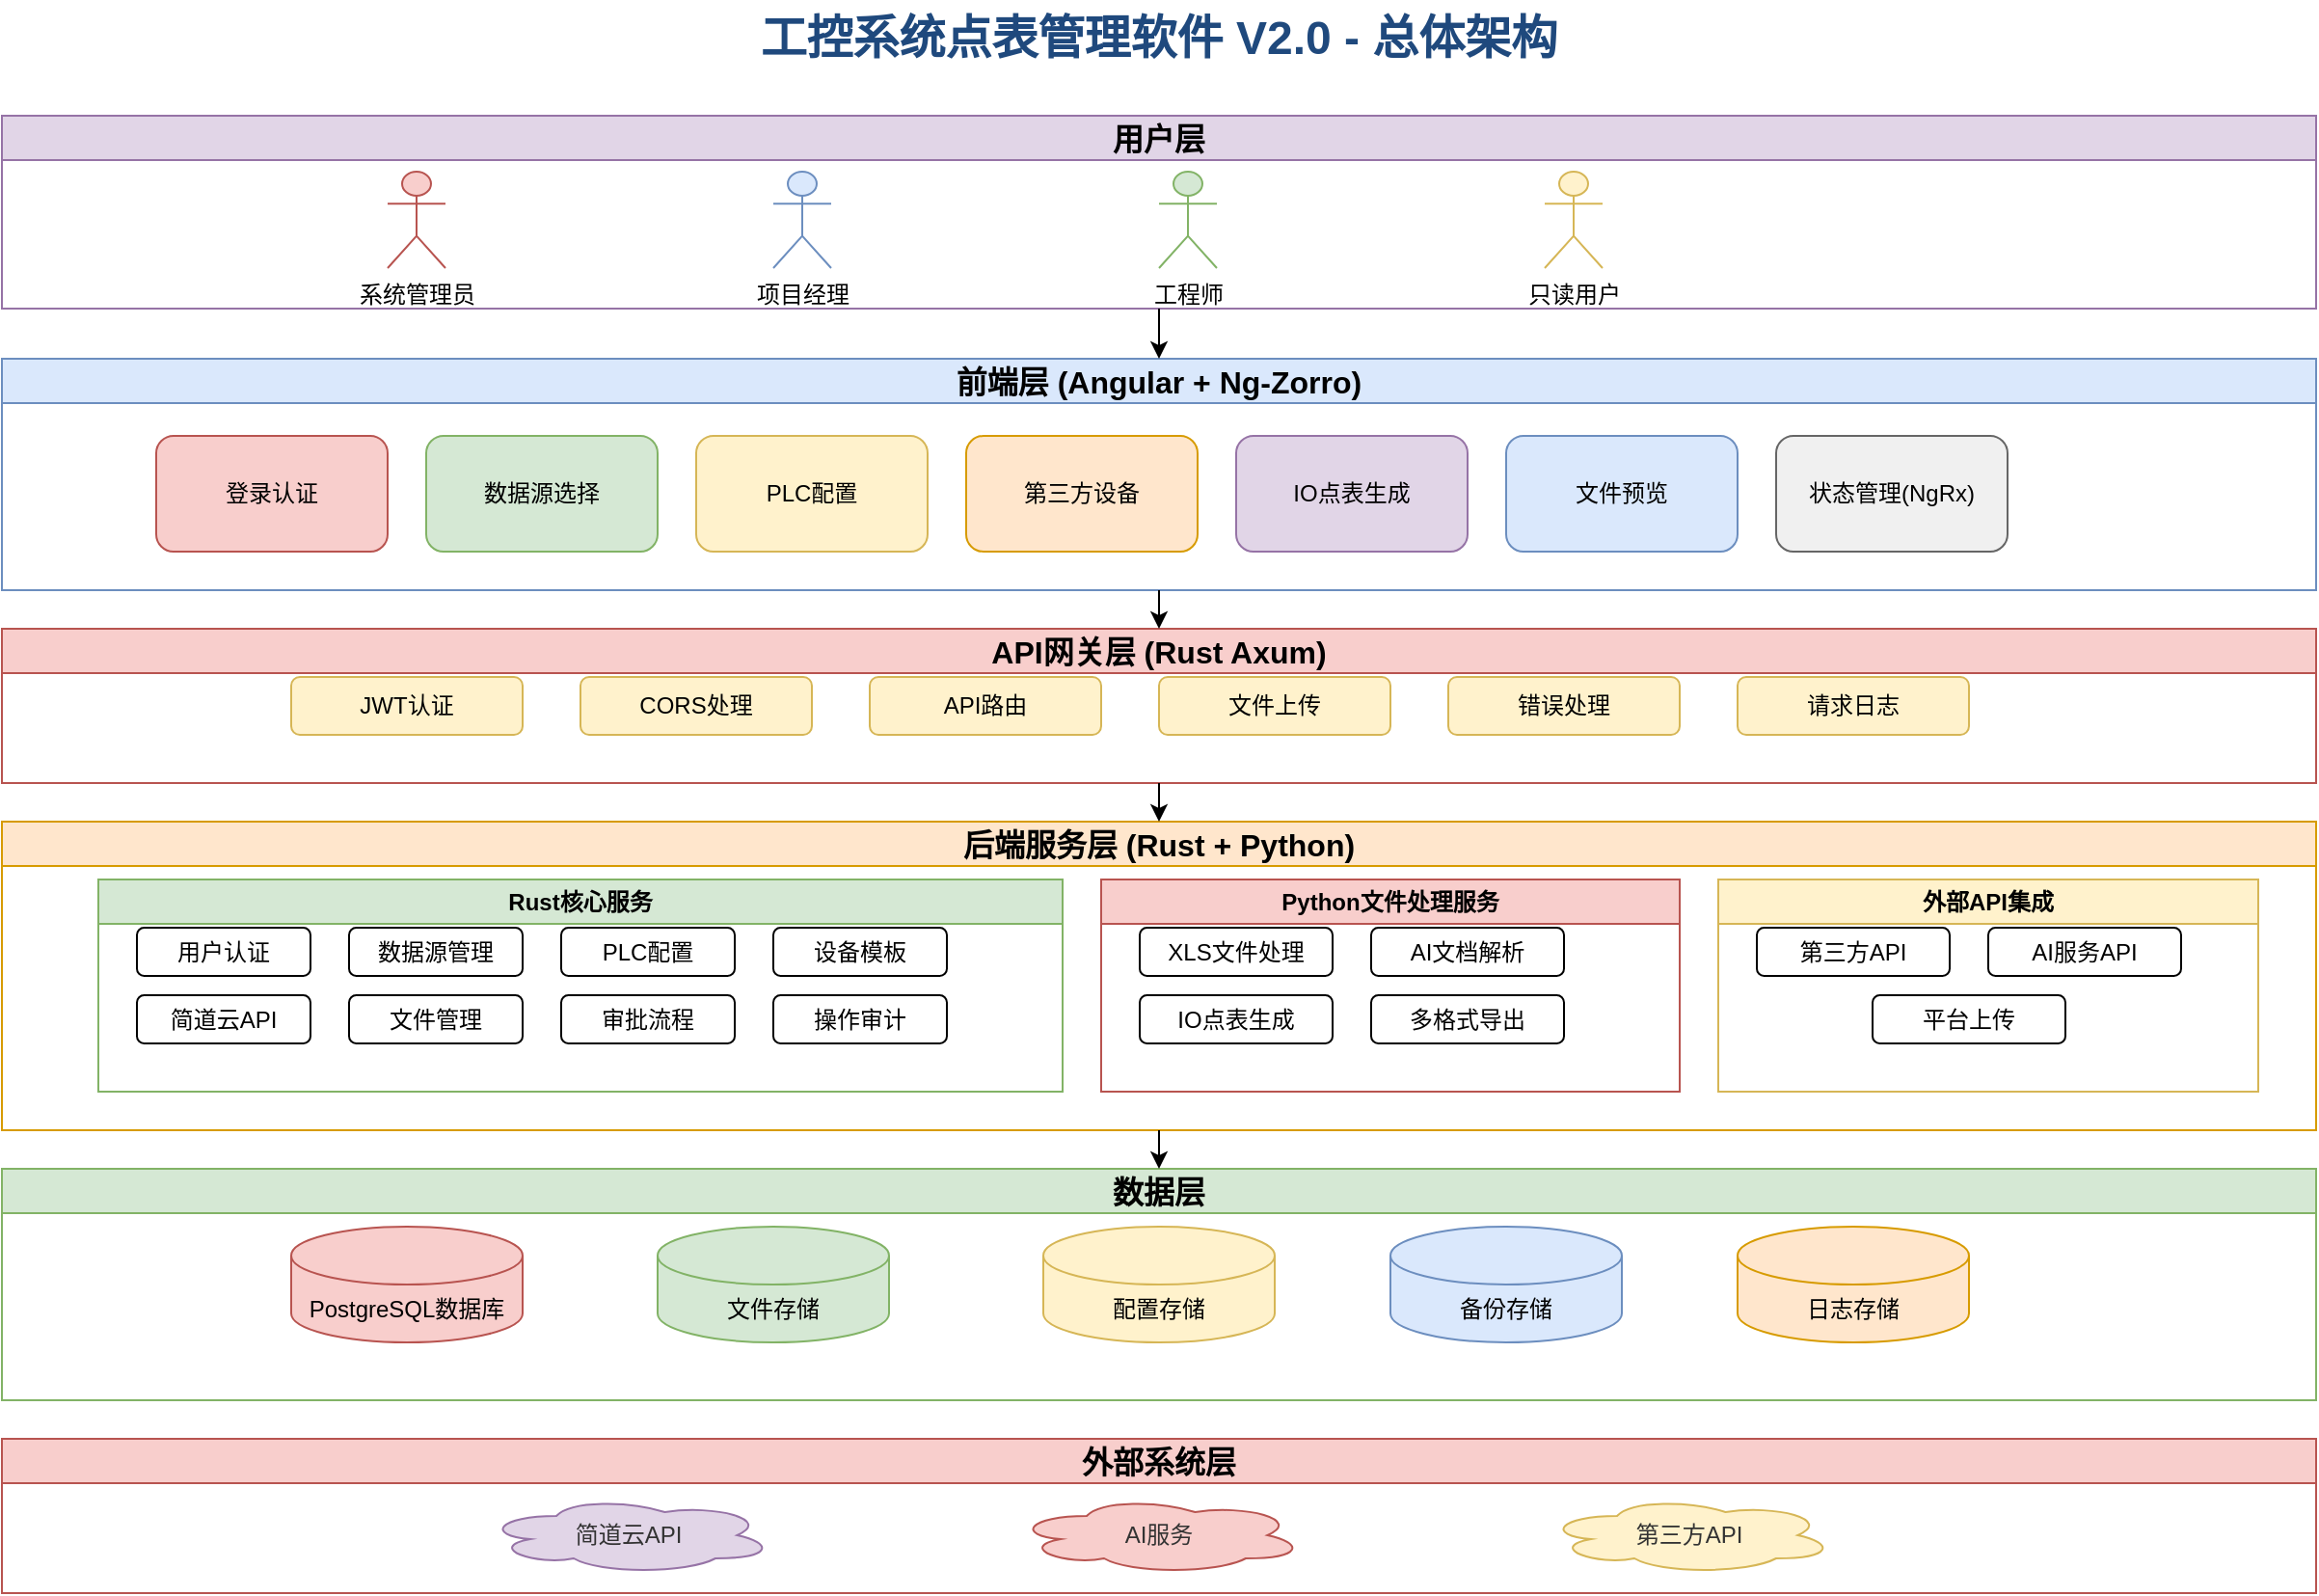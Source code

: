 <mxfile version="26.2.2" pages="7">
  <diagram id="overall_architecture" name="总体架构">
    <mxGraphModel dx="1710" dy="988" grid="1" gridSize="10" guides="1" tooltips="1" connect="1" arrows="1" fold="1" page="1" pageScale="1" pageWidth="1400" pageHeight="900" math="0" shadow="0">
      <root>
        <mxCell id="0" />
        <mxCell id="1" parent="0" />
        <mxCell id="title" value="工控系统点表管理软件 V2.0 - 总体架构" style="text;html=1;strokeColor=none;fillColor=none;align=center;verticalAlign=middle;whiteSpace=wrap;rounded=0;fontSize=24;fontStyle=1;fontColor=#1f497d;" parent="1" vertex="1">
          <mxGeometry x="400" y="20" width="600" height="40" as="geometry" />
        </mxCell>
        <mxCell id="user_layer" value="用户层" style="swimlane;whiteSpace=wrap;html=1;fillColor=#e1d5e7;strokeColor=#9673a6;fontSize=16;fontStyle=1;" parent="1" vertex="1">
          <mxGeometry x="100" y="80" width="1200" height="100" as="geometry" />
        </mxCell>
        <mxCell id="admin_user" value="系统管理员" style="shape=umlActor;verticalLabelPosition=bottom;verticalAlign=top;html=1;outlineConnect=0;fillColor=#f8cecc;strokeColor=#b85450;" parent="user_layer" vertex="1">
          <mxGeometry x="200" y="29" width="30" height="50" as="geometry" />
        </mxCell>
        <mxCell id="project_manager" value="项目经理" style="shape=umlActor;verticalLabelPosition=bottom;verticalAlign=top;html=1;outlineConnect=0;fillColor=#dae8fc;strokeColor=#6c8ebf;" parent="user_layer" vertex="1">
          <mxGeometry x="400" y="29" width="30" height="50" as="geometry" />
        </mxCell>
        <mxCell id="engineer" value="工程师" style="shape=umlActor;verticalLabelPosition=bottom;verticalAlign=top;html=1;outlineConnect=0;fillColor=#d5e8d4;strokeColor=#82b366;" parent="user_layer" vertex="1">
          <mxGeometry x="600" y="29" width="30" height="50" as="geometry" />
        </mxCell>
        <mxCell id="viewer" value="只读用户" style="shape=umlActor;verticalLabelPosition=bottom;verticalAlign=top;html=1;outlineConnect=0;fillColor=#fff2cc;strokeColor=#d6b656;" parent="user_layer" vertex="1">
          <mxGeometry x="800" y="29" width="30" height="50" as="geometry" />
        </mxCell>
        <mxCell id="frontend_layer" value="前端层 (Angular + Ng-Zorro)" style="swimlane;whiteSpace=wrap;html=1;fillColor=#dae8fc;strokeColor=#6c8ebf;fontSize=16;fontStyle=1;" parent="1" vertex="1">
          <mxGeometry x="100" y="206" width="1200" height="120" as="geometry" />
        </mxCell>
        <mxCell id="login_module" value="登录认证" style="rounded=1;whiteSpace=wrap;html=1;fillColor=#f8cecc;strokeColor=#b85450;" parent="frontend_layer" vertex="1">
          <mxGeometry x="80" y="40" width="120" height="60" as="geometry" />
        </mxCell>
        <mxCell id="datasource_module" value="数据源选择" style="rounded=1;whiteSpace=wrap;html=1;fillColor=#d5e8d4;strokeColor=#82b366;" parent="frontend_layer" vertex="1">
          <mxGeometry x="220" y="40" width="120" height="60" as="geometry" />
        </mxCell>
        <mxCell id="plc_config_module" value="PLC配置" style="rounded=1;whiteSpace=wrap;html=1;fillColor=#fff2cc;strokeColor=#d6b656;" parent="frontend_layer" vertex="1">
          <mxGeometry x="360" y="40" width="120" height="60" as="geometry" />
        </mxCell>
        <mxCell id="device_config_module" value="第三方设备" style="rounded=1;whiteSpace=wrap;html=1;fillColor=#ffe6cc;strokeColor=#d79b00;" parent="frontend_layer" vertex="1">
          <mxGeometry x="500" y="40" width="120" height="60" as="geometry" />
        </mxCell>
        <mxCell id="io_generation_module" value="IO点表生成" style="rounded=1;whiteSpace=wrap;html=1;fillColor=#e1d5e7;strokeColor=#9673a6;" parent="frontend_layer" vertex="1">
          <mxGeometry x="640" y="40" width="120" height="60" as="geometry" />
        </mxCell>
        <mxCell id="file_preview_module" value="文件预览" style="rounded=1;whiteSpace=wrap;html=1;fillColor=#dae8fc;strokeColor=#6c8ebf;" parent="frontend_layer" vertex="1">
          <mxGeometry x="780" y="40" width="120" height="60" as="geometry" />
        </mxCell>
        <mxCell id="state_management" value="状态管理(NgRx)" style="rounded=1;whiteSpace=wrap;html=1;fillColor=#f0f0f0;strokeColor=#666666;" parent="frontend_layer" vertex="1">
          <mxGeometry x="920" y="40" width="120" height="60" as="geometry" />
        </mxCell>
        <mxCell id="gateway_layer" value="API网关层 (Rust Axum)" style="swimlane;whiteSpace=wrap;html=1;fillColor=#f8cecc;strokeColor=#b85450;fontSize=16;fontStyle=1;" parent="1" vertex="1">
          <mxGeometry x="100" y="346" width="1200" height="80" as="geometry" />
        </mxCell>
        <mxCell id="auth_middleware" value="JWT认证" style="rounded=1;whiteSpace=wrap;html=1;fillColor=#fff2cc;strokeColor=#d6b656;" parent="gateway_layer" vertex="1">
          <mxGeometry x="150" y="25" width="120" height="30" as="geometry" />
        </mxCell>
        <mxCell id="cors_middleware" value="CORS处理" style="rounded=1;whiteSpace=wrap;html=1;fillColor=#fff2cc;strokeColor=#d6b656;" parent="gateway_layer" vertex="1">
          <mxGeometry x="300" y="25" width="120" height="30" as="geometry" />
        </mxCell>
        <mxCell id="api_router" value="API路由" style="rounded=1;whiteSpace=wrap;html=1;fillColor=#fff2cc;strokeColor=#d6b656;" parent="gateway_layer" vertex="1">
          <mxGeometry x="450" y="25" width="120" height="30" as="geometry" />
        </mxCell>
        <mxCell id="file_upload" value="文件上传" style="rounded=1;whiteSpace=wrap;html=1;fillColor=#fff2cc;strokeColor=#d6b656;" parent="gateway_layer" vertex="1">
          <mxGeometry x="600" y="25" width="120" height="30" as="geometry" />
        </mxCell>
        <mxCell id="error_handler" value="错误处理" style="rounded=1;whiteSpace=wrap;html=1;fillColor=#fff2cc;strokeColor=#d6b656;" parent="gateway_layer" vertex="1">
          <mxGeometry x="750" y="25" width="120" height="30" as="geometry" />
        </mxCell>
        <mxCell id="request_logger" value="请求日志" style="rounded=1;whiteSpace=wrap;html=1;fillColor=#fff2cc;strokeColor=#d6b656;" parent="gateway_layer" vertex="1">
          <mxGeometry x="900" y="25" width="120" height="30" as="geometry" />
        </mxCell>
        <mxCell id="backend_layer" value="后端服务层 (Rust + Python)" style="swimlane;whiteSpace=wrap;html=1;fillColor=#ffe6cc;strokeColor=#d79b00;fontSize=16;fontStyle=1;" parent="1" vertex="1">
          <mxGeometry x="100" y="446" width="1200" height="160" as="geometry" />
        </mxCell>
        <mxCell id="rust_services" value="Rust核心服务" style="swimlane;whiteSpace=wrap;html=1;fillColor=#d5e8d4;strokeColor=#82b366;" parent="backend_layer" vertex="1">
          <mxGeometry x="50" y="30" width="500" height="110" as="geometry" />
        </mxCell>
        <mxCell id="auth_service" value="用户认证" style="rounded=1;whiteSpace=wrap;html=1;" parent="rust_services" vertex="1">
          <mxGeometry x="20" y="25" width="90" height="25" as="geometry" />
        </mxCell>
        <mxCell id="datasource_service" value="数据源管理" style="rounded=1;whiteSpace=wrap;html=1;" parent="rust_services" vertex="1">
          <mxGeometry x="130" y="25" width="90" height="25" as="geometry" />
        </mxCell>
        <mxCell id="plc_config_service" value="PLC配置" style="rounded=1;whiteSpace=wrap;html=1;" parent="rust_services" vertex="1">
          <mxGeometry x="240" y="25" width="90" height="25" as="geometry" />
        </mxCell>
        <mxCell id="device_template_service" value="设备模板" style="rounded=1;whiteSpace=wrap;html=1;" parent="rust_services" vertex="1">
          <mxGeometry x="350" y="25" width="90" height="25" as="geometry" />
        </mxCell>
        <mxCell id="jiandaoyun_service" value="简道云API" style="rounded=1;whiteSpace=wrap;html=1;" parent="rust_services" vertex="1">
          <mxGeometry x="20" y="60" width="90" height="25" as="geometry" />
        </mxCell>
        <mxCell id="file_service" value="文件管理" style="rounded=1;whiteSpace=wrap;html=1;" parent="rust_services" vertex="1">
          <mxGeometry x="130" y="60" width="90" height="25" as="geometry" />
        </mxCell>
        <mxCell id="approval_service" value="审批流程" style="rounded=1;whiteSpace=wrap;html=1;" parent="rust_services" vertex="1">
          <mxGeometry x="240" y="60" width="90" height="25" as="geometry" />
        </mxCell>
        <mxCell id="audit_service" value="操作审计" style="rounded=1;whiteSpace=wrap;html=1;" parent="rust_services" vertex="1">
          <mxGeometry x="350" y="60" width="90" height="25" as="geometry" />
        </mxCell>
        <mxCell id="python_services" value="Python文件处理服务" style="swimlane;whiteSpace=wrap;html=1;fillColor=#f8cecc;strokeColor=#b85450;" parent="backend_layer" vertex="1">
          <mxGeometry x="570" y="30" width="300" height="110" as="geometry" />
        </mxCell>
        <mxCell id="xls_processor" value="XLS文件处理" style="rounded=1;whiteSpace=wrap;html=1;" parent="python_services" vertex="1">
          <mxGeometry x="20" y="25" width="100" height="25" as="geometry" />
        </mxCell>
        <mxCell id="ai_document_parser" value="AI文档解析" style="rounded=1;whiteSpace=wrap;html=1;" parent="python_services" vertex="1">
          <mxGeometry x="140" y="25" width="100" height="25" as="geometry" />
        </mxCell>
        <mxCell id="io_table_generator" value="IO点表生成" style="rounded=1;whiteSpace=wrap;html=1;" parent="python_services" vertex="1">
          <mxGeometry x="20" y="60" width="100" height="25" as="geometry" />
        </mxCell>
        <mxCell id="multi_format_export" value="多格式导出" style="rounded=1;whiteSpace=wrap;html=1;" parent="python_services" vertex="1">
          <mxGeometry x="140" y="60" width="100" height="25" as="geometry" />
        </mxCell>
        <mxCell id="external_apis" value="外部API集成" style="swimlane;whiteSpace=wrap;html=1;fillColor=#fff2cc;strokeColor=#d6b656;" parent="backend_layer" vertex="1">
          <mxGeometry x="890" y="30" width="280" height="110" as="geometry" />
        </mxCell>
        <mxCell id="third_party_api" value="第三方API" style="rounded=1;whiteSpace=wrap;html=1;" parent="external_apis" vertex="1">
          <mxGeometry x="20" y="25" width="100" height="25" as="geometry" />
        </mxCell>
        <mxCell id="ai_service_api" value="AI服务API" style="rounded=1;whiteSpace=wrap;html=1;" parent="external_apis" vertex="1">
          <mxGeometry x="140" y="25" width="100" height="25" as="geometry" />
        </mxCell>
        <mxCell id="platform_upload" value="平台上传" style="rounded=1;whiteSpace=wrap;html=1;" parent="external_apis" vertex="1">
          <mxGeometry x="80" y="60" width="100" height="25" as="geometry" />
        </mxCell>
        <mxCell id="data_layer" value="数据层" style="swimlane;whiteSpace=wrap;html=1;fillColor=#d5e8d4;strokeColor=#82b366;fontSize=16;fontStyle=1;" parent="1" vertex="1">
          <mxGeometry x="100" y="626" width="1200" height="120" as="geometry" />
        </mxCell>
        <mxCell id="postgresql_db" value="PostgreSQL数据库" style="shape=cylinder3;whiteSpace=wrap;html=1;boundedLbl=1;backgroundOutline=1;size=15;fillColor=#f8cecc;strokeColor=#b85450;" parent="data_layer" vertex="1">
          <mxGeometry x="150" y="30" width="120" height="60" as="geometry" />
        </mxCell>
        <mxCell id="file_storage" value="文件存储" style="shape=cylinder3;whiteSpace=wrap;html=1;boundedLbl=1;backgroundOutline=1;size=15;fillColor=#d5e8d4;strokeColor=#82b366;" parent="data_layer" vertex="1">
          <mxGeometry x="340" y="30" width="120" height="60" as="geometry" />
        </mxCell>
        <mxCell id="config_storage" value="配置存储" style="shape=cylinder3;whiteSpace=wrap;html=1;boundedLbl=1;backgroundOutline=1;size=15;fillColor=#fff2cc;strokeColor=#d6b656;" parent="data_layer" vertex="1">
          <mxGeometry x="540" y="30" width="120" height="60" as="geometry" />
        </mxCell>
        <mxCell id="backup_storage" value="备份存储" style="shape=cylinder3;whiteSpace=wrap;html=1;boundedLbl=1;backgroundOutline=1;size=15;fillColor=#dae8fc;strokeColor=#6c8ebf;" parent="data_layer" vertex="1">
          <mxGeometry x="720" y="30" width="120" height="60" as="geometry" />
        </mxCell>
        <mxCell id="log_storage" value="日志存储" style="shape=cylinder3;whiteSpace=wrap;html=1;boundedLbl=1;backgroundOutline=1;size=15;fillColor=#ffe6cc;strokeColor=#d79b00;" parent="data_layer" vertex="1">
          <mxGeometry x="900" y="30" width="120" height="60" as="geometry" />
        </mxCell>
        <mxCell id="external_layer" value="外部系统层" style="swimlane;whiteSpace=wrap;html=1;fillColor=#f8cecc;strokeColor=#b85450;fontSize=16;fontStyle=1;" parent="1" vertex="1">
          <mxGeometry x="100" y="766" width="1200" height="80" as="geometry" />
        </mxCell>
        <mxCell id="jiandaoyun_api" value="简道云API" style="ellipse;shape=cloud;whiteSpace=wrap;html=1;fillColor=#e1d5e7;fontColor=#333333;strokeColor=#9673a6;" parent="external_layer" vertex="1">
          <mxGeometry x="250" y="30" width="150" height="40" as="geometry" />
        </mxCell>
        <mxCell id="ai_services" value="AI服务" style="ellipse;shape=cloud;whiteSpace=wrap;html=1;fillColor=#f8cecc;fontColor=#333333;strokeColor=#b85450;" parent="external_layer" vertex="1">
          <mxGeometry x="525" y="30" width="150" height="40" as="geometry" />
        </mxCell>
        <mxCell id="third_party_apis" value="第三方API" style="ellipse;shape=cloud;whiteSpace=wrap;html=1;fillColor=#fff2cc;fontColor=#333333;strokeColor=#d6b656;" parent="external_layer" vertex="1">
          <mxGeometry x="800" y="30" width="150" height="40" as="geometry" />
        </mxCell>
        <mxCell id="user_to_frontend" value="" style="endArrow=classic;html=1;rounded=0;exitX=0.5;exitY=1;exitDx=0;exitDy=0;entryX=0.5;entryY=0;entryDx=0;entryDy=0;" parent="1" source="user_layer" target="frontend_layer" edge="1">
          <mxGeometry width="50" height="50" relative="1" as="geometry">
            <mxPoint x="600" y="400" as="sourcePoint" />
            <mxPoint x="650" y="350" as="targetPoint" />
          </mxGeometry>
        </mxCell>
        <mxCell id="frontend_to_gateway" value="" style="endArrow=classic;html=1;rounded=0;exitX=0.5;exitY=1;exitDx=0;exitDy=0;entryX=0.5;entryY=0;entryDx=0;entryDy=0;" parent="1" source="frontend_layer" target="gateway_layer" edge="1">
          <mxGeometry width="50" height="50" relative="1" as="geometry">
            <mxPoint x="600" y="426" as="sourcePoint" />
            <mxPoint x="650" y="376" as="targetPoint" />
          </mxGeometry>
        </mxCell>
        <mxCell id="gateway_to_backend" value="" style="endArrow=classic;html=1;rounded=0;exitX=0.5;exitY=1;exitDx=0;exitDy=0;entryX=0.5;entryY=0;entryDx=0;entryDy=0;" parent="1" source="gateway_layer" target="backend_layer" edge="1">
          <mxGeometry width="50" height="50" relative="1" as="geometry">
            <mxPoint x="600" y="526" as="sourcePoint" />
            <mxPoint x="650" y="476" as="targetPoint" />
          </mxGeometry>
        </mxCell>
        <mxCell id="backend_to_data" value="" style="endArrow=classic;html=1;rounded=0;exitX=0.5;exitY=1;exitDx=0;exitDy=0;entryX=0.5;entryY=0;entryDx=0;entryDy=0;" parent="1" source="backend_layer" target="data_layer" edge="1">
          <mxGeometry width="50" height="50" relative="1" as="geometry">
            <mxPoint x="600" y="676" as="sourcePoint" />
            <mxPoint x="650" y="626" as="targetPoint" />
          </mxGeometry>
        </mxCell>
      </root>
    </mxGraphModel>
  </diagram>
  <diagram id="user_layer_detail" name="1. 用户层详细设计">
    <mxGraphModel dx="1422" dy="798" grid="1" gridSize="10" guides="1" tooltips="1" connect="1" arrows="1" fold="1" page="1" pageScale="1" pageWidth="1400" pageHeight="900" math="0" shadow="0">
      <root>
        <mxCell id="0" />
        <mxCell id="1" parent="0" />
        <!-- 标题 -->
        <mxCell id="user_title" value="用户层详细设计" style="text;html=1;strokeColor=none;fillColor=none;align=center;verticalAlign=middle;whiteSpace=wrap;rounded=0;fontSize=24;fontStyle=1;fontColor=#1f497d;" vertex="1" parent="1">
          <mxGeometry x="500" y="20" width="400" height="40" as="geometry" />
        </mxCell>
        <!-- 系统管理员 -->
        <mxCell id="admin_section" value="系统管理员" style="swimlane;whiteSpace=wrap;html=1;fillColor=#f8cecc;strokeColor=#b85450;fontSize=16;fontStyle=1;" vertex="1" parent="1">
          <mxGeometry x="50" y="80" width="300" height="180" as="geometry" />
        </mxCell>
        <mxCell id="admin_login" value="1. 登录系统" style="rounded=1;whiteSpace=wrap;html=1;fillColor=#fff2cc;strokeColor=#d6b656;" vertex="1" parent="admin_section">
          <mxGeometry x="20" y="30" width="120" height="30" as="geometry" />
        </mxCell>
        <mxCell id="admin_user_mgmt" value="2. 用户管理" style="rounded=1;whiteSpace=wrap;html=1;fillColor=#fff2cc;strokeColor=#d6b656;" vertex="1" parent="admin_section">
          <mxGeometry x="160" y="30" width="120" height="30" as="geometry" />
        </mxCell>
        <mxCell id="admin_role_mgmt" value="3. 角色权限管理" style="rounded=1;whiteSpace=wrap;html=1;fillColor=#fff2cc;strokeColor=#d6b656;" vertex="1" parent="admin_section">
          <mxGeometry x="20" y="70" width="120" height="30" as="geometry" />
        </mxCell>
        <mxCell id="admin_system_config" value="4. 系统配置" style="rounded=1;whiteSpace=wrap;html=1;fillColor=#fff2cc;strokeColor=#d6b656;" vertex="1" parent="admin_section">
          <mxGeometry x="160" y="70" width="120" height="30" as="geometry" />
        </mxCell>
        <mxCell id="admin_approval" value="5. 审批管理" style="rounded=1;whiteSpace=wrap;html=1;fillColor=#fff2cc;strokeColor=#d6b656;" vertex="1" parent="admin_section">
          <mxGeometry x="20" y="110" width="120" height="30" as="geometry" />
        </mxCell>
        <mxCell id="admin_audit" value="6. 操作审计" style="rounded=1;whiteSpace=wrap;html=1;fillColor=#fff2cc;strokeColor=#d6b656;" vertex="1" parent="admin_section">
          <mxGeometry x="160" y="110" width="120" height="30" as="geometry" />
        </mxCell>
        <!-- 项目经理 -->
        <mxCell id="pm_section" value="项目经理" style="swimlane;whiteSpace=wrap;html=1;fillColor=#dae8fc;strokeColor=#6c8ebf;fontSize=16;fontStyle=1;" vertex="1" parent="1">
          <mxGeometry x="380" y="80" width="300" height="180" as="geometry" />
        </mxCell>
        <mxCell id="pm_login" value="1. 登录系统" style="rounded=1;whiteSpace=wrap;html=1;fillColor=#fff2cc;strokeColor=#d6b656;" vertex="1" parent="pm_section">
          <mxGeometry x="20" y="30" width="120" height="30" as="geometry" />
        </mxCell>
        <mxCell id="pm_project_mgmt" value="2. 项目管理" style="rounded=1;whiteSpace=wrap;html=1;fillColor=#fff2cc;strokeColor=#d6b656;" vertex="1" parent="pm_section">
          <mxGeometry x="160" y="30" width="120" height="30" as="geometry" />
        </mxCell>
        <mxCell id="pm_datasource_config" value="3. 数据源配置" style="rounded=1;whiteSpace=wrap;html=1;fillColor=#fff2cc;strokeColor=#d6b656;" vertex="1" parent="pm_section">
          <mxGeometry x="20" y="70" width="120" height="30" as="geometry" />
        </mxCell>
        <mxCell id="pm_template_approve" value="4. 模板审批" style="rounded=1;whiteSpace=wrap;html=1;fillColor=#fff2cc;strokeColor=#d6b656;" vertex="1" parent="pm_section">
          <mxGeometry x="160" y="70" width="120" height="30" as="geometry" />
        </mxCell>
        <mxCell id="pm_progress_monitor" value="5. 进度监控" style="rounded=1;whiteSpace=wrap;html=1;fillColor=#fff2cc;strokeColor=#d6b656;" vertex="1" parent="pm_section">
          <mxGeometry x="20" y="110" width="120" height="30" as="geometry" />
        </mxCell>
        <mxCell id="pm_report_export" value="6. 报告导出" style="rounded=1;whiteSpace=wrap;html=1;fillColor=#fff2cc;strokeColor=#d6b656;" vertex="1" parent="pm_section">
          <mxGeometry x="160" y="110" width="120" height="30" as="geometry" />
        </mxCell>
        <!-- 工程师 -->
        <mxCell id="engineer_section" value="工程师" style="swimlane;whiteSpace=wrap;html=1;fillColor=#d5e8d4;strokeColor=#82b366;fontSize=16;fontStyle=1;" vertex="1" parent="1">
          <mxGeometry x="710" y="80" width="300" height="180" as="geometry" />
        </mxCell>
        <mxCell id="eng_login" value="1. 登录系统" style="rounded=1;whiteSpace=wrap;html=1;fillColor=#fff2cc;strokeColor=#d6b656;" vertex="1" parent="engineer_section">
          <mxGeometry x="20" y="30" width="120" height="30" as="geometry" />
        </mxCell>
        <mxCell id="eng_plc_config" value="2. PLC配置" style="rounded=1;whiteSpace=wrap;html=1;fillColor=#fff2cc;strokeColor=#d6b656;" vertex="1" parent="engineer_section">
          <mxGeometry x="160" y="30" width="120" height="30" as="geometry" />
        </mxCell>
        <mxCell id="eng_device_config" value="3. 设备配置" style="rounded=1;whiteSpace=wrap;html=1;fillColor=#fff2cc;strokeColor=#d6b656;" vertex="1" parent="engineer_section">
          <mxGeometry x="20" y="70" width="120" height="30" as="geometry" />
        </mxCell>
        <mxCell id="eng_io_generation" value="4. IO点表生成" style="rounded=1;whiteSpace=wrap;html=1;fillColor=#fff2cc;strokeColor=#d6b656;" vertex="1" parent="engineer_section">
          <mxGeometry x="160" y="70" width="120" height="30" as="geometry" />
        </mxCell>
        <mxCell id="eng_template_create" value="5. 模板创建" style="rounded=1;whiteSpace=wrap;html=1;fillColor=#fff2cc;strokeColor=#d6b656;" vertex="1" parent="engineer_section">
          <mxGeometry x="20" y="110" width="120" height="30" as="geometry" />
        </mxCell>
        <mxCell id="eng_file_export" value="6. 文件导出" style="rounded=1;whiteSpace=wrap;html=1;fillColor=#fff2cc;strokeColor=#d6b656;" vertex="1" parent="engineer_section">
          <mxGeometry x="160" y="110" width="120" height="30" as="geometry" />
        </mxCell>
        <!-- 只读用户 -->
        <mxCell id="viewer_section" value="只读用户" style="swimlane;whiteSpace=wrap;html=1;fillColor=#fff2cc;strokeColor=#d6b656;fontSize=16;fontStyle=1;" vertex="1" parent="1">
          <mxGeometry x="1040" y="80" width="300" height="180" as="geometry" />
        </mxCell>
        <mxCell id="viewer_login" value="1. 登录系统" style="rounded=1;whiteSpace=wrap;html=1;fillColor=#f0f0f0;strokeColor=#666666;" vertex="1" parent="viewer_section">
          <mxGeometry x="20" y="30" width="120" height="30" as="geometry" />
        </mxCell>
        <mxCell id="viewer_browse" value="2. 浏览配置" style="rounded=1;whiteSpace=wrap;html=1;fillColor=#f0f0f0;strokeColor=#666666;" vertex="1" parent="viewer_section">
          <mxGeometry x="160" y="30" width="120" height="30" as="geometry" />
        </mxCell>
        <mxCell id="viewer_preview" value="3. 文件预览" style="rounded=1;whiteSpace=wrap;html=1;fillColor=#f0f0f0;strokeColor=#666666;" vertex="1" parent="viewer_section">
          <mxGeometry x="20" y="70" width="120" height="30" as="geometry" />
        </mxCell>
        <mxCell id="viewer_download" value="4. 下载文件" style="rounded=1;whiteSpace=wrap;html=1;fillColor=#f0f0f0;strokeColor=#666666;" vertex="1" parent="viewer_section">
          <mxGeometry x="160" y="70" width="120" height="30" as="geometry" />
        </mxCell>
        <mxCell id="viewer_search" value="5. 搜索查询" style="rounded=1;whiteSpace=wrap;html=1;fillColor=#f0f0f0;strokeColor=#666666;" vertex="1" parent="viewer_section">
          <mxGeometry x="20" y="110" width="120" height="30" as="geometry" />
        </mxCell>
        <mxCell id="viewer_history" value="6. 历史记录" style="rounded=1;whiteSpace=wrap;html=1;fillColor=#f0f0f0;strokeColor=#666666;" vertex="1" parent="viewer_section">
          <mxGeometry x="160" y="110" width="120" height="30" as="geometry" />
        </mxCell>
        <!-- 用户交互流程 -->
        <mxCell id="interaction_flow" value="用户交互流程" style="swimlane;whiteSpace=wrap;html=1;fillColor=#e1d5e7;strokeColor=#9673a6;fontSize=16;fontStyle=1;" vertex="1" parent="1">
          <mxGeometry x="50" y="300" width="1290" height="200" as="geometry" />
        </mxCell>
        <mxCell id="step1" value="1. 身份验证" style="rounded=1;whiteSpace=wrap;html=1;fillColor=#f8cecc;strokeColor=#b85450;" vertex="1" parent="interaction_flow">
          <mxGeometry x="50" y="40" width="100" height="40" as="geometry" />
        </mxCell>
        <mxCell id="step2" value="2. 权限检查" style="rounded=1;whiteSpace=wrap;html=1;fillColor=#dae8fc;strokeColor=#6c8ebf;" vertex="1" parent="interaction_flow">
          <mxGeometry x="180" y="40" width="100" height="40" as="geometry" />
        </mxCell>
        <mxCell id="step3" value="3. 功能访问" style="rounded=1;whiteSpace=wrap;html=1;fillColor=#d5e8d4;strokeColor=#82b366;" vertex="1" parent="interaction_flow">
          <mxGeometry x="310" y="40" width="100" height="40" as="geometry" />
        </mxCell>
        <mxCell id="step4" value="4. 数据操作" style="rounded=1;whiteSpace=wrap;html=1;fillColor=#fff2cc;strokeColor=#d6b656;" vertex="1" parent="interaction_flow">
          <mxGeometry x="440" y="40" width="100" height="40" as="geometry" />
        </mxCell>
        <mxCell id="step5" value="5. 结果反馈" style="rounded=1;whiteSpace=wrap;html=1;fillColor=#ffe6cc;strokeColor=#d79b00;" vertex="1" parent="interaction_flow">
          <mxGeometry x="570" y="40" width="100" height="40" as="geometry" />
        </mxCell>
        <mxCell id="step6" value="6. 操作记录" style="rounded=1;whiteSpace=wrap;html=1;fillColor=#e1d5e7;strokeColor=#9673a6;" vertex="1" parent="interaction_flow">
          <mxGeometry x="700" y="40" width="100" height="40" as="geometry" />
        </mxCell>
        <!-- 详细步骤说明 -->
        <mxCell id="auth_detail" value="• 用户名/密码验证&#xa;• 手机验证码&#xa;• JWT Token生成" style="rounded=1;whiteSpace=wrap;html=1;align=left;fillColor=#f8cecc;strokeColor=#b85450;" vertex="1" parent="interaction_flow">
          <mxGeometry x="30" y="100" width="140" height="60" as="geometry" />
        </mxCell>
        <mxCell id="permission_detail" value="• 角色权限验证&#xa;• 功能模块访问控制&#xa;• 数据范围权限" style="rounded=1;whiteSpace=wrap;html=1;align=left;fillColor=#dae8fc;strokeColor=#6c8ebf;" vertex="1" parent="interaction_flow">
          <mxGeometry x="180" y="100" width="140" height="60" as="geometry" />
        </mxCell>
        <mxCell id="function_detail" value="• 界面渲染&#xa;• 功能菜单显示&#xa;• 操作按钮控制" style="rounded=1;whiteSpace=wrap;html=1;align=left;fillColor=#d5e8d4;strokeColor=#82b366;" vertex="1" parent="interaction_flow">
          <mxGeometry x="330" y="100" width="140" height="60" as="geometry" />
        </mxCell>
        <mxCell id="data_detail" value="• CRUD操作&#xa;• 文件上传下载&#xa;• 批量处理" style="rounded=1;whiteSpace=wrap;html=1;align=left;fillColor=#fff2cc;strokeColor=#d6b656;" vertex="1" parent="interaction_flow">
          <mxGeometry x="480" y="100" width="140" height="60" as="geometry" />
        </mxCell>
        <mxCell id="feedback_detail" value="• 操作结果提示&#xa;• 错误信息显示&#xa;• 进度状态更新" style="rounded=1;whiteSpace=wrap;html=1;align=left;fillColor=#ffe6cc;strokeColor=#d79b00;" vertex="1" parent="interaction_flow">
          <mxGeometry x="630" y="100" width="140" height="60" as="geometry" />
        </mxCell>
        <mxCell id="log_detail" value="• 操作日志记录&#xa;• 审计跟踪&#xa;• 异常监控" style="rounded=1;whiteSpace=wrap;html=1;align=left;fillColor=#e1d5e7;strokeColor=#9673a6;" vertex="1" parent="interaction_flow">
          <mxGeometry x="780" y="100" width="140" height="60" as="geometry" />
        </mxCell>
        <!-- 连接线 -->
        <mxCell id="flow_arrow1" value="" style="endArrow=classic;html=1;rounded=0;exitX=1;exitY=0.5;exitDx=0;exitDy=0;entryX=0;entryY=0.5;entryDx=0;entryDy=0;" edge="1" parent="interaction_flow" source="step1" target="step2">
          <mxGeometry width="50" height="50" relative="1" as="geometry">
            <mxPoint x="200" y="120" as="sourcePoint" />
            <mxPoint x="250" y="70" as="targetPoint" />
          </mxGeometry>
        </mxCell>
        <mxCell id="flow_arrow2" value="" style="endArrow=classic;html=1;rounded=0;exitX=1;exitY=0.5;exitDx=0;exitDy=0;entryX=0;entryY=0.5;entryDx=0;entryDy=0;" edge="1" parent="interaction_flow" source="step2" target="step3">
          <mxGeometry width="50" height="50" relative="1" as="geometry">
            <mxPoint x="200" y="120" as="sourcePoint" />
            <mxPoint x="250" y="70" as="targetPoint" />
          </mxGeometry>
        </mxCell>
        <mxCell id="flow_arrow3" value="" style="endArrow=classic;html=1;rounded=0;exitX=1;exitY=0.5;exitDx=0;exitDy=0;entryX=0;entryY=0.5;entryDx=0;entryDy=0;" edge="1" parent="interaction_flow" source="step3" target="step4">
          <mxGeometry width="50" height="50" relative="1" as="geometry">
            <mxPoint x="200" y="120" as="sourcePoint" />
            <mxPoint x="250" y="70" as="targetPoint" />
          </mxGeometry>
        </mxCell>
        <mxCell id="flow_arrow4" value="" style="endArrow=classic;html=1;rounded=0;exitX=1;exitY=0.5;exitDx=0;exitDy=0;entryX=0;entryY=0.5;entryDx=0;entryDy=0;" edge="1" parent="interaction_flow" source="step4" target="step5">
          <mxGeometry width="50" height="50" relative="1" as="geometry">
            <mxPoint x="200" y="120" as="sourcePoint" />
            <mxPoint x="250" y="70" as="targetPoint" />
          </mxGeometry>
        </mxCell>
        <mxCell id="flow_arrow5" value="" style="endArrow=classic;html=1;rounded=0;exitX=1;exitY=0.5;exitDx=0;exitDy=0;entryX=0;entryY=0.5;entryDx=0;entryDy=0;" edge="1" parent="interaction_flow" source="step5" target="step6">
          <mxGeometry width="50" height="50" relative="1" as="geometry">
            <mxPoint x="200" y="120" as="sourcePoint" />
            <mxPoint x="250" y="70" as="targetPoint" />
          </mxGeometry>
        </mxCell>
      </root>
    </mxGraphModel>
  </diagram>
  <diagram id="frontend_layer_detail" name="2. 前端层详细设计">
    <mxGraphModel dx="1415" dy="818" grid="1" gridSize="10" guides="1" tooltips="1" connect="1" arrows="1" fold="1" page="1" pageScale="1" pageWidth="1400" pageHeight="900" math="0" shadow="0">
      <root>
        <mxCell id="0" />
        <mxCell id="1" parent="0" />
        <mxCell id="frontend_title" value="前端层详细设计 (Angular + Ng-Zorro)" style="text;html=1;strokeColor=none;fillColor=none;align=center;verticalAlign=middle;whiteSpace=wrap;rounded=0;fontSize=24;fontStyle=1;fontColor=#1f497d;" parent="1" vertex="1">
          <mxGeometry x="400" y="20" width="600" height="40" as="geometry" />
        </mxCell>
        <mxCell id="login_auth_module" value="登录认证模块" style="swimlane;whiteSpace=wrap;html=1;fillColor=#f8cecc;strokeColor=#b85450;fontSize=16;fontStyle=1;" parent="1" vertex="1">
          <mxGeometry x="50" y="80" width="400" height="200" as="geometry" />
        </mxCell>
        <mxCell id="login_form" value="1. 登录表单组件" style="rounded=1;whiteSpace=wrap;html=1;fillColor=#fff2cc;strokeColor=#d6b656;" parent="login_auth_module" vertex="1">
          <mxGeometry x="20" y="30" width="150" height="30" as="geometry" />
        </mxCell>
        <mxCell id="auth_guard" value="2. 路由守卫" style="rounded=1;whiteSpace=wrap;html=1;fillColor=#fff2cc;strokeColor=#d6b656;" parent="login_auth_module" vertex="1">
          <mxGeometry x="200" y="30" width="150" height="30" as="geometry" />
        </mxCell>
        <mxCell id="token_service" value="3. Token管理服务" style="rounded=1;whiteSpace=wrap;html=1;fillColor=#fff2cc;strokeColor=#d6b656;" parent="login_auth_module" vertex="1">
          <mxGeometry x="20" y="70" width="150" height="30" as="geometry" />
        </mxCell>
        <mxCell id="user_service" value="4. 用户状态服务" style="rounded=1;whiteSpace=wrap;html=1;fillColor=#fff2cc;strokeColor=#d6b656;" parent="login_auth_module" vertex="1">
          <mxGeometry x="200" y="70" width="150" height="30" as="geometry" />
        </mxCell>
        <mxCell id="permission_directive" value="5. 权限指令" style="rounded=1;whiteSpace=wrap;html=1;fillColor=#fff2cc;strokeColor=#d6b656;" parent="login_auth_module" vertex="1">
          <mxGeometry x="20" y="110" width="150" height="30" as="geometry" />
        </mxCell>
        <mxCell id="interceptor" value="6. HTTP拦截器" style="rounded=1;whiteSpace=wrap;html=1;fillColor=#fff2cc;strokeColor=#d6b656;" parent="login_auth_module" vertex="1">
          <mxGeometry x="200" y="110" width="150" height="30" as="geometry" />
        </mxCell>
        <mxCell id="datasource_module_detail" value="数据源选择模块" style="swimlane;whiteSpace=wrap;html=1;fillColor=#d5e8d4;strokeColor=#82b366;fontSize=16;fontStyle=1;" parent="1" vertex="1">
          <mxGeometry x="480" y="80" width="400" height="200" as="geometry" />
        </mxCell>
        <mxCell id="datasource_selector" value="1. 数据源选择器" style="rounded=1;whiteSpace=wrap;html=1;fillColor=#fff2cc;strokeColor=#d6b656;" parent="datasource_module_detail" vertex="1">
          <mxGeometry x="20" y="30" width="150" height="30" as="geometry" />
        </mxCell>
        <mxCell id="jiandaoyun_config" value="2. 简道云配置" style="rounded=1;whiteSpace=wrap;html=1;fillColor=#fff2cc;strokeColor=#d6b656;" parent="datasource_module_detail" vertex="1">
          <mxGeometry x="200" y="30" width="150" height="30" as="geometry" />
        </mxCell>
        <mxCell id="ai_config" value="3. AI服务配置" style="rounded=1;whiteSpace=wrap;html=1;fillColor=#fff2cc;strokeColor=#d6b656;" parent="datasource_module_detail" vertex="1">
          <mxGeometry x="20" y="70" width="150" height="30" as="geometry" />
        </mxCell>
        <mxCell id="api_config" value="4. 第三方API配置" style="rounded=1;whiteSpace=wrap;html=1;fillColor=#fff2cc;strokeColor=#d6b656;" parent="datasource_module_detail" vertex="1">
          <mxGeometry x="200" y="70" width="150" height="30" as="geometry" />
        </mxCell>
        <mxCell id="connection_test" value="5. 连接测试" style="rounded=1;whiteSpace=wrap;html=1;fillColor=#fff2cc;strokeColor=#d6b656;" parent="datasource_module_detail" vertex="1">
          <mxGeometry x="20" y="110" width="150" height="30" as="geometry" />
        </mxCell>
        <mxCell id="data_preview" value="6. 数据预览" style="rounded=1;whiteSpace=wrap;html=1;fillColor=#fff2cc;strokeColor=#d6b656;" parent="datasource_module_detail" vertex="1">
          <mxGeometry x="200" y="110" width="150" height="30" as="geometry" />
        </mxCell>
        <mxCell id="plc_config_module_detail" value="PLC配置模块" style="swimlane;whiteSpace=wrap;html=1;fillColor=#fff2cc;strokeColor=#d6b656;fontSize=16;fontStyle=1;" parent="1" vertex="1">
          <mxGeometry x="910" y="80" width="400" height="200" as="geometry" />
        </mxCell>
        <mxCell id="plc_rack_designer" value="1. 机架设计器" style="rounded=1;whiteSpace=wrap;html=1;fillColor=#dae8fc;strokeColor=#6c8ebf;" parent="plc_config_module_detail" vertex="1">
          <mxGeometry x="20" y="30" width="150" height="30" as="geometry" />
        </mxCell>
        <mxCell id="drag_drop_interface" value="2. 拖拽界面" style="rounded=1;whiteSpace=wrap;html=1;fillColor=#dae8fc;strokeColor=#6c8ebf;" parent="plc_config_module_detail" vertex="1">
          <mxGeometry x="200" y="30" width="150" height="30" as="geometry" />
        </mxCell>
        <mxCell id="module_library" value="3. 模块库" style="rounded=1;whiteSpace=wrap;html=1;fillColor=#dae8fc;strokeColor=#6c8ebf;" parent="plc_config_module_detail" vertex="1">
          <mxGeometry x="20" y="70" width="150" height="30" as="geometry" />
        </mxCell>
        <mxCell id="config_validator" value="4. 配置验证器" style="rounded=1;whiteSpace=wrap;html=1;fillColor=#dae8fc;strokeColor=#6c8ebf;" parent="plc_config_module_detail" vertex="1">
          <mxGeometry x="200" y="70" width="150" height="30" as="geometry" />
        </mxCell>
        <mxCell id="rack_visualizer" value="5. 机架可视化" style="rounded=1;whiteSpace=wrap;html=1;fillColor=#dae8fc;strokeColor=#6c8ebf;" parent="plc_config_module_detail" vertex="1">
          <mxGeometry x="20" y="110" width="150" height="30" as="geometry" />
        </mxCell>
        <mxCell id="config_export" value="6. 配置导出" style="rounded=1;whiteSpace=wrap;html=1;fillColor=#dae8fc;strokeColor=#6c8ebf;" parent="plc_config_module_detail" vertex="1">
          <mxGeometry x="200" y="110" width="150" height="30" as="geometry" />
        </mxCell>
        <mxCell id="device_config_module_detail" value="第三方设备模块" style="swimlane;whiteSpace=wrap;html=1;fillColor=#ffe6cc;strokeColor=#d79b00;fontSize=16;fontStyle=1;" parent="1" vertex="1">
          <mxGeometry x="50" y="300" width="400" height="200" as="geometry" />
        </mxCell>
        <mxCell id="device_template_mgmt" value="1. 设备模板管理" style="rounded=1;whiteSpace=wrap;html=1;fillColor=#e1d5e7;strokeColor=#9673a6;" parent="device_config_module_detail" vertex="1">
          <mxGeometry x="28" y="31" width="150" height="30" as="geometry" />
        </mxCell>
        <mxCell id="template_editor" value="2. 模板编辑器" style="rounded=1;whiteSpace=wrap;html=1;fillColor=#e1d5e7;strokeColor=#9673a6;" parent="device_config_module_detail" vertex="1">
          <mxGeometry x="208" y="31" width="150" height="30" as="geometry" />
        </mxCell>
        <mxCell id="approval_workflow" value="3. 审批流程" style="rounded=1;whiteSpace=wrap;html=1;fillColor=#e1d5e7;strokeColor=#9673a6;" parent="device_config_module_detail" vertex="1">
          <mxGeometry x="28" y="71" width="150" height="30" as="geometry" />
        </mxCell>
        <mxCell id="template_library" value="4. 模板库" style="rounded=1;whiteSpace=wrap;html=1;fillColor=#e1d5e7;strokeColor=#9673a6;" parent="device_config_module_detail" vertex="1">
          <mxGeometry x="208" y="71" width="150" height="30" as="geometry" />
        </mxCell>
        <mxCell id="device_instance" value="5. 设备实例化" style="rounded=1;whiteSpace=wrap;html=1;fillColor=#e1d5e7;strokeColor=#9673a6;" parent="device_config_module_detail" vertex="1">
          <mxGeometry x="28" y="111" width="150" height="30" as="geometry" />
        </mxCell>
        <mxCell id="parameter_config" value="6. 参数配置" style="rounded=1;whiteSpace=wrap;html=1;fillColor=#e1d5e7;strokeColor=#9673a6;" parent="device_config_module_detail" vertex="1">
          <mxGeometry x="208" y="111" width="150" height="30" as="geometry" />
        </mxCell>
        <mxCell id="io_generation_module_detail" value="IO点表生成模块" style="swimlane;whiteSpace=wrap;html=1;fillColor=#e1d5e7;strokeColor=#9673a6;fontSize=16;fontStyle=1;" parent="1" vertex="1">
          <mxGeometry x="480" y="300" width="400" height="200" as="geometry" />
        </mxCell>
        <mxCell id="io_table_generator" value="1. IO表生成器" style="rounded=1;whiteSpace=wrap;html=1;fillColor=#f8cecc;strokeColor=#b85450;" parent="io_generation_module_detail" vertex="1">
          <mxGeometry x="20" y="30" width="150" height="30" as="geometry" />
        </mxCell>
        <mxCell id="format_selector" value="2. 格式选择器" style="rounded=1;whiteSpace=wrap;html=1;fillColor=#f8cecc;strokeColor=#b85450;" parent="io_generation_module_detail" vertex="1">
          <mxGeometry x="200" y="30" width="150" height="30" as="geometry" />
        </mxCell>
        <mxCell id="template_engine" value="3. 模板引擎" style="rounded=1;whiteSpace=wrap;html=1;fillColor=#f8cecc;strokeColor=#b85450;" parent="io_generation_module_detail" vertex="1">
          <mxGeometry x="20" y="70" width="150" height="30" as="geometry" />
        </mxCell>
        <mxCell id="batch_processor" value="4. 批量处理器" style="rounded=1;whiteSpace=wrap;html=1;fillColor=#f8cecc;strokeColor=#b85450;" parent="io_generation_module_detail" vertex="1">
          <mxGeometry x="200" y="70" width="150" height="30" as="geometry" />
        </mxCell>
        <mxCell id="progress_monitor" value="5. 进度监控" style="rounded=1;whiteSpace=wrap;html=1;fillColor=#f8cecc;strokeColor=#b85450;" parent="io_generation_module_detail" vertex="1">
          <mxGeometry x="20" y="110" width="150" height="30" as="geometry" />
        </mxCell>
        <mxCell id="result_validator" value="6. 结果验证" style="rounded=1;whiteSpace=wrap;html=1;fillColor=#f8cecc;strokeColor=#b85450;" parent="io_generation_module_detail" vertex="1">
          <mxGeometry x="200" y="110" width="150" height="30" as="geometry" />
        </mxCell>
        <mxCell id="file_preview_module_detail" value="文件预览模块" style="swimlane;whiteSpace=wrap;html=1;fillColor=#dae8fc;strokeColor=#6c8ebf;fontSize=16;fontStyle=1;" parent="1" vertex="1">
          <mxGeometry x="910" y="300" width="400" height="200" as="geometry" />
        </mxCell>
        <mxCell id="file_viewer" value="1. 文件查看器" style="rounded=1;whiteSpace=wrap;html=1;fillColor=#d5e8d4;strokeColor=#82b366;" parent="file_preview_module_detail" vertex="1">
          <mxGeometry x="20" y="30" width="150" height="30" as="geometry" />
        </mxCell>
        <mxCell id="excel_preview" value="2. Excel预览" style="rounded=1;whiteSpace=wrap;html=1;fillColor=#d5e8d4;strokeColor=#82b366;" parent="file_preview_module_detail" vertex="1">
          <mxGeometry x="200" y="30" width="150" height="30" as="geometry" />
        </mxCell>
        <mxCell id="pdf_preview" value="3. PDF预览" style="rounded=1;whiteSpace=wrap;html=1;fillColor=#d5e8d4;strokeColor=#82b366;" parent="file_preview_module_detail" vertex="1">
          <mxGeometry x="20" y="70" width="150" height="30" as="geometry" />
        </mxCell>
        <mxCell id="image_preview" value="4. 图片预览" style="rounded=1;whiteSpace=wrap;html=1;fillColor=#d5e8d4;strokeColor=#82b366;" parent="file_preview_module_detail" vertex="1">
          <mxGeometry x="200" y="70" width="150" height="30" as="geometry" />
        </mxCell>
        <mxCell id="download_manager" value="5. 下载管理" style="rounded=1;whiteSpace=wrap;html=1;fillColor=#d5e8d4;strokeColor=#82b366;" parent="file_preview_module_detail" vertex="1">
          <mxGeometry x="20" y="110" width="150" height="30" as="geometry" />
        </mxCell>
        <mxCell id="version_control" value="6. 版本控制" style="rounded=1;whiteSpace=wrap;html=1;fillColor=#d5e8d4;strokeColor=#82b366;" parent="file_preview_module_detail" vertex="1">
          <mxGeometry x="200" y="110" width="150" height="30" as="geometry" />
        </mxCell>
        <mxCell id="state_management_detail" value="状态管理 (NgRx)" style="swimlane;whiteSpace=wrap;html=1;fillColor=#f0f0f0;strokeColor=#666666;fontSize=16;fontStyle=1;" parent="1" vertex="1">
          <mxGeometry x="50" y="520" width="1260" height="240" as="geometry" />
        </mxCell>
        <mxCell id="store_config" value="1. Store配置" style="rounded=1;whiteSpace=wrap;html=1;fillColor=#fff2cc;strokeColor=#d6b656;" parent="state_management_detail" vertex="1">
          <mxGeometry x="195" y="40" width="120" height="30" as="geometry" />
        </mxCell>
        <mxCell id="actions" value="2. Actions定义" style="rounded=1;whiteSpace=wrap;html=1;fillColor=#fff2cc;strokeColor=#d6b656;" parent="state_management_detail" vertex="1">
          <mxGeometry x="345" y="40" width="120" height="30" as="geometry" />
        </mxCell>
        <mxCell id="reducers" value="3. Reducers" style="rounded=1;whiteSpace=wrap;html=1;fillColor=#fff2cc;strokeColor=#d6b656;" parent="state_management_detail" vertex="1">
          <mxGeometry x="495" y="40" width="120" height="30" as="geometry" />
        </mxCell>
        <mxCell id="effects" value="4. Effects处理" style="rounded=1;whiteSpace=wrap;html=1;fillColor=#fff2cc;strokeColor=#d6b656;" parent="state_management_detail" vertex="1">
          <mxGeometry x="645" y="40" width="120" height="30" as="geometry" />
        </mxCell>
        <mxCell id="selectors" value="5. Selectors" style="rounded=1;whiteSpace=wrap;html=1;fillColor=#fff2cc;strokeColor=#d6b656;" parent="state_management_detail" vertex="1">
          <mxGeometry x="795" y="40" width="120" height="30" as="geometry" />
        </mxCell>
        <mxCell id="dev_tools" value="6. DevTools集成" style="rounded=1;whiteSpace=wrap;html=1;fillColor=#fff2cc;strokeColor=#d6b656;" parent="state_management_detail" vertex="1">
          <mxGeometry x="945" y="40" width="120" height="30" as="geometry" />
        </mxCell>
        <mxCell id="implementation_steps" value="• 用户状态管理&#xa;• 数据缓存策略&#xa;• 异步操作处理&#xa;• 错误状态管理&#xa;• 加载状态控制" style="rounded=1;whiteSpace=wrap;html=1;align=center;fillColor=#f0f0f0;strokeColor=#666666;" parent="state_management_detail" vertex="1">
          <mxGeometry x="542.5" y="90" width="175" height="120" as="geometry" />
        </mxCell>
      </root>
    </mxGraphModel>
  </diagram>
  <diagram id="gateway_layer_detail" name="3. API网关层详细设计">
    <mxGraphModel dx="1417" dy="819" grid="1" gridSize="10" guides="1" tooltips="1" connect="1" arrows="1" fold="1" page="1" pageScale="1" pageWidth="1400" pageHeight="900" math="0" shadow="0">
      <root>
        <mxCell id="0" />
        <mxCell id="1" parent="0" />
        <mxCell id="gateway_title" value="API网关层详细设计 (Rust Axum)" style="text;html=1;strokeColor=none;fillColor=none;align=center;verticalAlign=middle;whiteSpace=wrap;rounded=0;fontSize=24;fontStyle=1;fontColor=#1f497d;" parent="1" vertex="1">
          <mxGeometry x="400" y="20" width="600" height="40" as="geometry" />
        </mxCell>
        <mxCell id="jwt_auth_middleware" value="JWT认证中间件" style="swimlane;whiteSpace=wrap;html=1;fillColor=#fff2cc;strokeColor=#d6b656;fontSize=16;fontStyle=1;" parent="1" vertex="1">
          <mxGeometry x="50" y="80" width="400" height="200" as="geometry" />
        </mxCell>
        <mxCell id="token_validation" value="1. Token验证" style="rounded=1;whiteSpace=wrap;html=1;fillColor=#f8cecc;strokeColor=#b85450;" parent="jwt_auth_middleware" vertex="1">
          <mxGeometry x="20" y="30" width="150" height="30" as="geometry" />
        </mxCell>
        <mxCell id="token_refresh" value="2. Token刷新" style="rounded=1;whiteSpace=wrap;html=1;fillColor=#f8cecc;strokeColor=#b85450;" parent="jwt_auth_middleware" vertex="1">
          <mxGeometry x="200" y="30" width="150" height="30" as="geometry" />
        </mxCell>
        <mxCell id="user_extraction" value="3. 用户信息提取" style="rounded=1;whiteSpace=wrap;html=1;fillColor=#f8cecc;strokeColor=#b85450;" parent="jwt_auth_middleware" vertex="1">
          <mxGeometry x="20" y="70" width="150" height="30" as="geometry" />
        </mxCell>
        <mxCell id="permission_check" value="4. 权限检查" style="rounded=1;whiteSpace=wrap;html=1;fillColor=#f8cecc;strokeColor=#b85450;" parent="jwt_auth_middleware" vertex="1">
          <mxGeometry x="200" y="70" width="150" height="30" as="geometry" />
        </mxCell>
        <mxCell id="blacklist_check" value="5. 黑名单检查" style="rounded=1;whiteSpace=wrap;html=1;fillColor=#f8cecc;strokeColor=#b85450;" parent="jwt_auth_middleware" vertex="1">
          <mxGeometry x="20" y="110" width="150" height="30" as="geometry" />
        </mxCell>
        <mxCell id="rate_limiting" value="6. 频率限制" style="rounded=1;whiteSpace=wrap;html=1;fillColor=#f8cecc;strokeColor=#b85450;" parent="jwt_auth_middleware" vertex="1">
          <mxGeometry x="200" y="110" width="150" height="30" as="geometry" />
        </mxCell>
        <mxCell id="cors_middleware_detail" value="CORS处理中间件" style="swimlane;whiteSpace=wrap;html=1;fillColor=#dae8fc;strokeColor=#6c8ebf;fontSize=16;fontStyle=1;" parent="1" vertex="1">
          <mxGeometry x="480" y="80" width="400" height="200" as="geometry" />
        </mxCell>
        <mxCell id="origin_validation" value="1. 来源验证" style="rounded=1;whiteSpace=wrap;html=1;fillColor=#d5e8d4;strokeColor=#82b366;" parent="cors_middleware_detail" vertex="1">
          <mxGeometry x="20" y="30" width="150" height="30" as="geometry" />
        </mxCell>
        <mxCell id="preflight_handling" value="2. 预检请求处理" style="rounded=1;whiteSpace=wrap;html=1;fillColor=#d5e8d4;strokeColor=#82b366;" parent="cors_middleware_detail" vertex="1">
          <mxGeometry x="200" y="30" width="150" height="30" as="geometry" />
        </mxCell>
        <mxCell id="headers_config" value="3. 响应头配置" style="rounded=1;whiteSpace=wrap;html=1;fillColor=#d5e8d4;strokeColor=#82b366;" parent="cors_middleware_detail" vertex="1">
          <mxGeometry x="20" y="70" width="150" height="30" as="geometry" />
        </mxCell>
        <mxCell id="methods_config" value="4. 允许方法配置" style="rounded=1;whiteSpace=wrap;html=1;fillColor=#d5e8d4;strokeColor=#82b366;" parent="cors_middleware_detail" vertex="1">
          <mxGeometry x="200" y="70" width="150" height="30" as="geometry" />
        </mxCell>
        <mxCell id="credentials_handling" value="5. 凭证处理" style="rounded=1;whiteSpace=wrap;html=1;fillColor=#d5e8d4;strokeColor=#82b366;" parent="cors_middleware_detail" vertex="1">
          <mxGeometry x="20" y="110" width="150" height="30" as="geometry" />
        </mxCell>
        <mxCell id="cache_control" value="6. 缓存控制" style="rounded=1;whiteSpace=wrap;html=1;fillColor=#d5e8d4;strokeColor=#82b366;" parent="cors_middleware_detail" vertex="1">
          <mxGeometry x="200" y="110" width="150" height="30" as="geometry" />
        </mxCell>
        <mxCell id="api_router_detail" value="API路由管理" style="swimlane;whiteSpace=wrap;html=1;fillColor=#e1d5e7;strokeColor=#9673a6;fontSize=16;fontStyle=1;" parent="1" vertex="1">
          <mxGeometry x="910" y="80" width="400" height="200" as="geometry" />
        </mxCell>
        <mxCell id="route_definition" value="1. 路由定义" style="rounded=1;whiteSpace=wrap;html=1;fillColor=#ffe6cc;strokeColor=#d79b00;" parent="api_router_detail" vertex="1">
          <mxGeometry x="20" y="30" width="150" height="30" as="geometry" />
        </mxCell>
        <mxCell id="path_matching" value="2. 路径匹配" style="rounded=1;whiteSpace=wrap;html=1;fillColor=#ffe6cc;strokeColor=#d79b00;" parent="api_router_detail" vertex="1">
          <mxGeometry x="200" y="30" width="150" height="30" as="geometry" />
        </mxCell>
        <mxCell id="handler_mapping" value="3. 处理器映射" style="rounded=1;whiteSpace=wrap;html=1;fillColor=#ffe6cc;strokeColor=#d79b00;" parent="api_router_detail" vertex="1">
          <mxGeometry x="20" y="70" width="150" height="30" as="geometry" />
        </mxCell>
        <mxCell id="middleware_chain" value="4. 中间件链" style="rounded=1;whiteSpace=wrap;html=1;fillColor=#ffe6cc;strokeColor=#d79b00;" parent="api_router_detail" vertex="1">
          <mxGeometry x="200" y="70" width="150" height="30" as="geometry" />
        </mxCell>
        <mxCell id="version_control" value="5. 版本控制" style="rounded=1;whiteSpace=wrap;html=1;fillColor=#ffe6cc;strokeColor=#d79b00;" parent="api_router_detail" vertex="1">
          <mxGeometry x="20" y="110" width="150" height="30" as="geometry" />
        </mxCell>
        <mxCell id="load_balancing" value="6. 负载均衡" style="rounded=1;whiteSpace=wrap;html=1;fillColor=#ffe6cc;strokeColor=#d79b00;" parent="api_router_detail" vertex="1">
          <mxGeometry x="200" y="110" width="150" height="30" as="geometry" />
        </mxCell>
        <mxCell id="file_upload_detail" value="文件上传处理" style="swimlane;whiteSpace=wrap;html=1;fillColor=#f8cecc;strokeColor=#b85450;fontSize=16;fontStyle=1;" parent="1" vertex="1">
          <mxGeometry x="50" y="300" width="400" height="200" as="geometry" />
        </mxCell>
        <mxCell id="multipart_parser" value="1. 多部分解析器" style="rounded=1;whiteSpace=wrap;html=1;fillColor=#fff2cc;strokeColor=#d6b656;" parent="file_upload_detail" vertex="1">
          <mxGeometry x="20" y="30" width="150" height="30" as="geometry" />
        </mxCell>
        <mxCell id="file_validation" value="2. 文件验证" style="rounded=1;whiteSpace=wrap;html=1;fillColor=#fff2cc;strokeColor=#d6b656;" parent="file_upload_detail" vertex="1">
          <mxGeometry x="200" y="30" width="150" height="30" as="geometry" />
        </mxCell>
        <mxCell id="size_limit" value="3. 大小限制" style="rounded=1;whiteSpace=wrap;html=1;fillColor=#fff2cc;strokeColor=#d6b656;" parent="file_upload_detail" vertex="1">
          <mxGeometry x="20" y="70" width="150" height="30" as="geometry" />
        </mxCell>
        <mxCell id="virus_scan" value="4. 病毒扫描" style="rounded=1;whiteSpace=wrap;html=1;fillColor=#fff2cc;strokeColor=#d6b656;" parent="file_upload_detail" vertex="1">
          <mxGeometry x="200" y="70" width="150" height="30" as="geometry" />
        </mxCell>
        <mxCell id="temp_storage" value="5. 临时存储" style="rounded=1;whiteSpace=wrap;html=1;fillColor=#fff2cc;strokeColor=#d6b656;" parent="file_upload_detail" vertex="1">
          <mxGeometry x="20" y="110" width="150" height="30" as="geometry" />
        </mxCell>
        <mxCell id="progress_tracking" value="6. 进度跟踪" style="rounded=1;whiteSpace=wrap;html=1;fillColor=#fff2cc;strokeColor=#d6b656;" parent="file_upload_detail" vertex="1">
          <mxGeometry x="200" y="110" width="150" height="30" as="geometry" />
        </mxCell>
        <mxCell id="error_handler_detail" value="错误处理中间件" style="swimlane;whiteSpace=wrap;html=1;fillColor=#ffe6cc;strokeColor=#d79b00;fontSize=16;fontStyle=1;" parent="1" vertex="1">
          <mxGeometry x="480" y="300" width="400" height="200" as="geometry" />
        </mxCell>
        <mxCell id="error_catching" value="1. 错误捕获" style="rounded=1;whiteSpace=wrap;html=1;fillColor=#f8cecc;strokeColor=#b85450;" parent="error_handler_detail" vertex="1">
          <mxGeometry x="20" y="30" width="150" height="30" as="geometry" />
        </mxCell>
        <mxCell id="error_classification" value="2. 错误分类" style="rounded=1;whiteSpace=wrap;html=1;fillColor=#f8cecc;strokeColor=#b85450;" parent="error_handler_detail" vertex="1">
          <mxGeometry x="200" y="30" width="150" height="30" as="geometry" />
        </mxCell>
        <mxCell id="response_formatting" value="3. 响应格式化" style="rounded=1;whiteSpace=wrap;html=1;fillColor=#f8cecc;strokeColor=#b85450;" parent="error_handler_detail" vertex="1">
          <mxGeometry x="20" y="70" width="150" height="30" as="geometry" />
        </mxCell>
        <mxCell id="stack_trace" value="4. 堆栈跟踪" style="rounded=1;whiteSpace=wrap;html=1;fillColor=#f8cecc;strokeColor=#b85450;" parent="error_handler_detail" vertex="1">
          <mxGeometry x="200" y="70" width="150" height="30" as="geometry" />
        </mxCell>
        <mxCell id="error_logging" value="5. 错误日志" style="rounded=1;whiteSpace=wrap;html=1;fillColor=#f8cecc;strokeColor=#b85450;" parent="error_handler_detail" vertex="1">
          <mxGeometry x="20" y="110" width="150" height="30" as="geometry" />
        </mxCell>
        <mxCell id="alert_notification" value="6. 告警通知" style="rounded=1;whiteSpace=wrap;html=1;fillColor=#f8cecc;strokeColor=#b85450;" parent="error_handler_detail" vertex="1">
          <mxGeometry x="200" y="110" width="150" height="30" as="geometry" />
        </mxCell>
        <mxCell id="request_logger_detail" value="请求日志中间件" style="swimlane;whiteSpace=wrap;html=1;fillColor=#d5e8d4;strokeColor=#82b366;fontSize=16;fontStyle=1;" parent="1" vertex="1">
          <mxGeometry x="910" y="300" width="400" height="200" as="geometry" />
        </mxCell>
        <mxCell id="request_capture" value="1. 请求捕获" style="rounded=1;whiteSpace=wrap;html=1;fillColor=#dae8fc;strokeColor=#6c8ebf;" parent="request_logger_detail" vertex="1">
          <mxGeometry x="20" y="30" width="150" height="30" as="geometry" />
        </mxCell>
        <mxCell id="response_capture" value="2. 响应捕获" style="rounded=1;whiteSpace=wrap;html=1;fillColor=#dae8fc;strokeColor=#6c8ebf;" parent="request_logger_detail" vertex="1">
          <mxGeometry x="200" y="30" width="150" height="30" as="geometry" />
        </mxCell>
        <mxCell id="timing_measurement" value="3. 时间测量" style="rounded=1;whiteSpace=wrap;html=1;fillColor=#dae8fc;strokeColor=#6c8ebf;" parent="request_logger_detail" vertex="1">
          <mxGeometry x="20" y="70" width="150" height="30" as="geometry" />
        </mxCell>
        <mxCell id="structured_logging" value="4. 结构化日志" style="rounded=1;whiteSpace=wrap;html=1;fillColor=#dae8fc;strokeColor=#6c8ebf;" parent="request_logger_detail" vertex="1">
          <mxGeometry x="200" y="70" width="150" height="30" as="geometry" />
        </mxCell>
        <mxCell id="log_filtering" value="5. 日志过滤" style="rounded=1;whiteSpace=wrap;html=1;fillColor=#dae8fc;strokeColor=#6c8ebf;" parent="request_logger_detail" vertex="1">
          <mxGeometry x="20" y="110" width="150" height="30" as="geometry" />
        </mxCell>
        <mxCell id="log_rotation" value="6. 日志轮转" style="rounded=1;whiteSpace=wrap;html=1;fillColor=#dae8fc;strokeColor=#6c8ebf;" parent="request_logger_detail" vertex="1">
          <mxGeometry x="200" y="110" width="150" height="30" as="geometry" />
        </mxCell>
        <mxCell id="gateway_implementation" value="网关实现步骤" style="swimlane;whiteSpace=wrap;html=1;fillColor=#f0f0f0;strokeColor=#666666;fontSize=16;fontStyle=1;" parent="1" vertex="1">
          <mxGeometry x="50" y="520" width="1260" height="230" as="geometry" />
        </mxCell>
        <mxCell id="step1_setup" value="1. 项目初始化" style="rounded=1;whiteSpace=wrap;html=1;fillColor=#fff2cc;strokeColor=#d6b656;" parent="gateway_implementation" vertex="1">
          <mxGeometry x="130" y="30" width="150" height="30" as="geometry" />
        </mxCell>
        <mxCell id="step2_middleware" value="2. 中间件开发" style="rounded=1;whiteSpace=wrap;html=1;fillColor=#fff2cc;strokeColor=#d6b656;" parent="gateway_implementation" vertex="1">
          <mxGeometry x="300" y="30" width="150" height="30" as="geometry" />
        </mxCell>
        <mxCell id="step3_routing" value="3. 路由配置" style="rounded=1;whiteSpace=wrap;html=1;fillColor=#fff2cc;strokeColor=#d6b656;" parent="gateway_implementation" vertex="1">
          <mxGeometry x="470" y="30" width="150" height="30" as="geometry" />
        </mxCell>
        <mxCell id="step4_handlers" value="4. 处理器实现" style="rounded=1;whiteSpace=wrap;html=1;fillColor=#fff2cc;strokeColor=#d6b656;" parent="gateway_implementation" vertex="1">
          <mxGeometry x="640" y="30" width="150" height="30" as="geometry" />
        </mxCell>
        <mxCell id="step5_testing" value="5. 测试验证" style="rounded=1;whiteSpace=wrap;html=1;fillColor=#fff2cc;strokeColor=#d6b656;" parent="gateway_implementation" vertex="1">
          <mxGeometry x="810" y="30" width="150" height="30" as="geometry" />
        </mxCell>
        <mxCell id="step6_deployment" value="6. 部署配置" style="rounded=1;whiteSpace=wrap;html=1;fillColor=#fff2cc;strokeColor=#d6b656;" parent="gateway_implementation" vertex="1">
          <mxGeometry x="980" y="30" width="150" height="30" as="geometry" />
        </mxCell>
        <mxCell id="impl_details" value="实现细节：&#xa;• Cargo.toml依赖配置 (axum, tokio, tower, serde)&#xa;• 中间件层级结构设计&#xa;• 异步处理和错误传播&#xa;• 配置文件管理 (TOML/YAML)&#xa;• 监控指标集成 (Prometheus)&#xa;• 容器化部署 (Docker)" style="rounded=1;whiteSpace=wrap;html=1;align=left;fillColor=#f0f0f0;strokeColor=#666666;" parent="gateway_implementation" vertex="1">
          <mxGeometry x="130" y="80" width="1000" height="120" as="geometry" />
        </mxCell>
      </root>
    </mxGraphModel>
  </diagram>
  <diagram id="backend_layer_detail" name="4. 后端服务层详细设计">
    <mxGraphModel dx="1415" dy="818" grid="1" gridSize="10" guides="1" tooltips="1" connect="1" arrows="1" fold="1" page="1" pageScale="1" pageWidth="1400" pageHeight="900" math="0" shadow="0">
      <root>
        <mxCell id="0" />
        <mxCell id="1" parent="0" />
        <mxCell id="backend_title" value="后端服务层详细设计 (Rust + Python)" style="text;html=1;strokeColor=none;fillColor=none;align=center;verticalAlign=middle;whiteSpace=wrap;rounded=0;fontSize=24;fontStyle=1;fontColor=#1f497d;" parent="1" vertex="1">
          <mxGeometry x="400" y="20" width="600" height="40" as="geometry" />
        </mxCell>
        <mxCell id="rust_core_services" value="Rust核心服务" style="swimlane;whiteSpace=wrap;html=1;fillColor=#d5e8d4;strokeColor=#82b366;fontSize=16;fontStyle=1;" parent="1" vertex="1">
          <mxGeometry x="50" y="80" width="600" height="300" as="geometry" />
        </mxCell>
        <mxCell id="auth_service_detail" value="用户认证服务" style="swimlane;whiteSpace=wrap;html=1;fillColor=#f8cecc;strokeColor=#b85450;" parent="rust_core_services" vertex="1">
          <mxGeometry x="20" y="30" width="270" height="120" as="geometry" />
        </mxCell>
        <mxCell id="user_registration" value="1. 用户注册" style="rounded=1;whiteSpace=wrap;html=1;fillColor=#fff2cc;strokeColor=#d6b656;" parent="auth_service_detail" vertex="1">
          <mxGeometry x="10" y="25" width="100" height="25" as="geometry" />
        </mxCell>
        <mxCell id="login_validation" value="2. 登录验证" style="rounded=1;whiteSpace=wrap;html=1;fillColor=#fff2cc;strokeColor=#d6b656;" parent="auth_service_detail" vertex="1">
          <mxGeometry x="130" y="25" width="100" height="25" as="geometry" />
        </mxCell>
        <mxCell id="password_mgmt" value="3. 密码管理" style="rounded=1;whiteSpace=wrap;html=1;fillColor=#fff2cc;strokeColor=#d6b656;" parent="auth_service_detail" vertex="1">
          <mxGeometry x="10" y="60" width="100" height="25" as="geometry" />
        </mxCell>
        <mxCell id="session_mgmt" value="4. 会话管理" style="rounded=1;whiteSpace=wrap;html=1;fillColor=#fff2cc;strokeColor=#d6b656;" parent="auth_service_detail" vertex="1">
          <mxGeometry x="130" y="60" width="100" height="25" as="geometry" />
        </mxCell>
        <mxCell id="datasource_service_detail" value="数据源管理服务" style="swimlane;whiteSpace=wrap;html=1;fillColor=#dae8fc;strokeColor=#6c8ebf;" parent="rust_core_services" vertex="1">
          <mxGeometry x="310" y="30" width="270" height="120" as="geometry" />
        </mxCell>
        <mxCell id="source_config" value="1. 数据源配置" style="rounded=1;whiteSpace=wrap;html=1;fillColor=#fff2cc;strokeColor=#d6b656;" parent="datasource_service_detail" vertex="1">
          <mxGeometry x="10" y="25" width="100" height="25" as="geometry" />
        </mxCell>
        <mxCell id="connection_pool" value="2. 连接池管理" style="rounded=1;whiteSpace=wrap;html=1;fillColor=#fff2cc;strokeColor=#d6b656;" parent="datasource_service_detail" vertex="1">
          <mxGeometry x="130" y="25" width="100" height="25" as="geometry" />
        </mxCell>
        <mxCell id="data_sync" value="3. 数据同步" style="rounded=1;whiteSpace=wrap;html=1;fillColor=#fff2cc;strokeColor=#d6b656;" parent="datasource_service_detail" vertex="1">
          <mxGeometry x="10" y="60" width="100" height="25" as="geometry" />
        </mxCell>
        <mxCell id="cache_strategy" value="4. 缓存策略" style="rounded=1;whiteSpace=wrap;html=1;fillColor=#fff2cc;strokeColor=#d6b656;" parent="datasource_service_detail" vertex="1">
          <mxGeometry x="130" y="60" width="100" height="25" as="geometry" />
        </mxCell>
        <mxCell id="plc_service_detail" value="PLC配置服务" style="swimlane;whiteSpace=wrap;html=1;fillColor=#e1d5e7;strokeColor=#9673a6;" parent="rust_core_services" vertex="1">
          <mxGeometry x="20" y="160" width="270" height="120" as="geometry" />
        </mxCell>
        <mxCell id="rack_config" value="1. 机架配置" style="rounded=1;whiteSpace=wrap;html=1;fillColor=#fff2cc;strokeColor=#d6b656;" parent="plc_service_detail" vertex="1">
          <mxGeometry x="10" y="25" width="100" height="25" as="geometry" />
        </mxCell>
        <mxCell id="module_mgmt" value="2. 模块管理" style="rounded=1;whiteSpace=wrap;html=1;fillColor=#fff2cc;strokeColor=#d6b656;" parent="plc_service_detail" vertex="1">
          <mxGeometry x="130" y="25" width="100" height="25" as="geometry" />
        </mxCell>
        <mxCell id="io_mapping" value="3. IO映射" style="rounded=1;whiteSpace=wrap;html=1;fillColor=#fff2cc;strokeColor=#d6b656;" parent="plc_service_detail" vertex="1">
          <mxGeometry x="10" y="60" width="100" height="25" as="geometry" />
        </mxCell>
        <mxCell id="config_validation" value="4. 配置验证" style="rounded=1;whiteSpace=wrap;html=1;fillColor=#fff2cc;strokeColor=#d6b656;" parent="plc_service_detail" vertex="1">
          <mxGeometry x="130" y="60" width="100" height="25" as="geometry" />
        </mxCell>
        <mxCell id="device_template_service_detail" value="设备模板服务" style="swimlane;whiteSpace=wrap;html=1;fillColor=#ffe6cc;strokeColor=#d79b00;" parent="rust_core_services" vertex="1">
          <mxGeometry x="310" y="160" width="270" height="120" as="geometry" />
        </mxCell>
        <mxCell id="template_crud" value="1. 模板CRUD" style="rounded=1;whiteSpace=wrap;html=1;fillColor=#fff2cc;strokeColor=#d6b656;" parent="device_template_service_detail" vertex="1">
          <mxGeometry x="10" y="25" width="100" height="25" as="geometry" />
        </mxCell>
        <mxCell id="template_versioning" value="2. 版本控制" style="rounded=1;whiteSpace=wrap;html=1;fillColor=#fff2cc;strokeColor=#d6b656;" parent="device_template_service_detail" vertex="1">
          <mxGeometry x="130" y="25" width="100" height="25" as="geometry" />
        </mxCell>
        <mxCell id="approval_process" value="3. 审批流程" style="rounded=1;whiteSpace=wrap;html=1;fillColor=#fff2cc;strokeColor=#d6b656;" parent="device_template_service_detail" vertex="1">
          <mxGeometry x="10" y="60" width="100" height="25" as="geometry" />
        </mxCell>
        <mxCell id="template_sharing" value="4. 模板共享" style="rounded=1;whiteSpace=wrap;html=1;fillColor=#fff2cc;strokeColor=#d6b656;" parent="device_template_service_detail" vertex="1">
          <mxGeometry x="130" y="60" width="100" height="25" as="geometry" />
        </mxCell>
        <mxCell id="python_file_services" value="Python文件处理服务" style="swimlane;whiteSpace=wrap;html=1;fillColor=#f8cecc;strokeColor=#b85450;fontSize=16;fontStyle=1;" parent="1" vertex="1">
          <mxGeometry x="680" y="80" width="600" height="300" as="geometry" />
        </mxCell>
        <mxCell id="xls_processor_detail" value="XLS文件处理" style="swimlane;whiteSpace=wrap;html=1;fillColor=#fff2cc;strokeColor=#d6b656;" parent="python_file_services" vertex="1">
          <mxGeometry x="20" y="30" width="270" height="120" as="geometry" />
        </mxCell>
        <mxCell id="excel_reader" value="1. Excel读取" style="rounded=1;whiteSpace=wrap;html=1;fillColor=#d5e8d4;strokeColor=#82b366;" parent="xls_processor_detail" vertex="1">
          <mxGeometry x="10" y="25" width="100" height="25" as="geometry" />
        </mxCell>
        <mxCell id="data_parser" value="2. 数据解析" style="rounded=1;whiteSpace=wrap;html=1;fillColor=#d5e8d4;strokeColor=#82b366;" parent="xls_processor_detail" vertex="1">
          <mxGeometry x="130" y="25" width="100" height="25" as="geometry" />
        </mxCell>
        <mxCell id="format_converter" value="3. 格式转换" style="rounded=1;whiteSpace=wrap;html=1;fillColor=#d5e8d4;strokeColor=#82b366;" parent="xls_processor_detail" vertex="1">
          <mxGeometry x="10" y="60" width="100" height="25" as="geometry" />
        </mxCell>
        <mxCell id="excel_writer" value="4. Excel写入" style="rounded=1;whiteSpace=wrap;html=1;fillColor=#d5e8d4;strokeColor=#82b366;" parent="xls_processor_detail" vertex="1">
          <mxGeometry x="130" y="60" width="100" height="25" as="geometry" />
        </mxCell>
        <mxCell id="ai_parser_detail" value="AI文档解析" style="swimlane;whiteSpace=wrap;html=1;fillColor=#dae8fc;strokeColor=#6c8ebf;" parent="python_file_services" vertex="1">
          <mxGeometry x="310" y="30" width="270" height="120" as="geometry" />
        </mxCell>
        <mxCell id="ocr_processing" value="1. OCR处理" style="rounded=1;whiteSpace=wrap;html=1;fillColor=#e1d5e7;strokeColor=#9673a6;" parent="ai_parser_detail" vertex="1">
          <mxGeometry x="10" y="25" width="100" height="25" as="geometry" />
        </mxCell>
        <mxCell id="nlp_extraction" value="2. NLP提取" style="rounded=1;whiteSpace=wrap;html=1;fillColor=#e1d5e7;strokeColor=#9673a6;" parent="ai_parser_detail" vertex="1">
          <mxGeometry x="130" y="25" width="100" height="25" as="geometry" />
        </mxCell>
        <mxCell id="pattern_recognition" value="3. 模式识别" style="rounded=1;whiteSpace=wrap;html=1;fillColor=#e1d5e7;strokeColor=#9673a6;" parent="ai_parser_detail" vertex="1">
          <mxGeometry x="10" y="60" width="100" height="25" as="geometry" />
        </mxCell>
        <mxCell id="data_structuring" value="4. 数据结构化" style="rounded=1;whiteSpace=wrap;html=1;fillColor=#e1d5e7;strokeColor=#9673a6;" parent="ai_parser_detail" vertex="1">
          <mxGeometry x="130" y="60" width="100" height="25" as="geometry" />
        </mxCell>
        <mxCell id="io_generator_detail" value="IO点表生成" style="swimlane;whiteSpace=wrap;html=1;fillColor=#ffe6cc;strokeColor=#d79b00;" parent="python_file_services" vertex="1">
          <mxGeometry x="20" y="160" width="270" height="120" as="geometry" />
        </mxCell>
        <mxCell id="template_processing" value="1. 模板处理" style="rounded=1;whiteSpace=wrap;html=1;fillColor=#f8cecc;strokeColor=#b85450;" parent="io_generator_detail" vertex="1">
          <mxGeometry x="10" y="25" width="100" height="25" as="geometry" />
        </mxCell>
        <mxCell id="data_mapping" value="2. 数据映射" style="rounded=1;whiteSpace=wrap;html=1;fillColor=#f8cecc;strokeColor=#b85450;" parent="io_generator_detail" vertex="1">
          <mxGeometry x="130" y="25" width="100" height="25" as="geometry" />
        </mxCell>
        <mxCell id="table_generation" value="3. 表格生成" style="rounded=1;whiteSpace=wrap;html=1;fillColor=#f8cecc;strokeColor=#b85450;" parent="io_generator_detail" vertex="1">
          <mxGeometry x="10" y="60" width="100" height="25" as="geometry" />
        </mxCell>
        <mxCell id="quality_check" value="4. 质量检查" style="rounded=1;whiteSpace=wrap;html=1;fillColor=#f8cecc;strokeColor=#b85450;" parent="io_generator_detail" vertex="1">
          <mxGeometry x="130" y="60" width="100" height="25" as="geometry" />
        </mxCell>
        <mxCell id="export_service_detail" value="多格式导出" style="swimlane;whiteSpace=wrap;html=1;fillColor=#d5e8d4;strokeColor=#82b366;" parent="python_file_services" vertex="1">
          <mxGeometry x="310" y="160" width="270" height="120" as="geometry" />
        </mxCell>
        <mxCell id="hmi_export" value="1. HMI格式" style="rounded=1;whiteSpace=wrap;html=1;fillColor=#dae8fc;strokeColor=#6c8ebf;" parent="export_service_detail" vertex="1">
          <mxGeometry x="10" y="25" width="100" height="25" as="geometry" />
        </mxCell>
        <mxCell id="plc_export" value="2. PLC格式" style="rounded=1;whiteSpace=wrap;html=1;fillColor=#dae8fc;strokeColor=#6c8ebf;" parent="export_service_detail" vertex="1">
          <mxGeometry x="130" y="25" width="100" height="25" as="geometry" />
        </mxCell>
        <mxCell id="csv_export" value="3. CSV导出" style="rounded=1;whiteSpace=wrap;html=1;fillColor=#dae8fc;strokeColor=#6c8ebf;" parent="export_service_detail" vertex="1">
          <mxGeometry x="10" y="60" width="100" height="25" as="geometry" />
        </mxCell>
        <mxCell id="custom_format" value="4. 自定义格式" style="rounded=1;whiteSpace=wrap;html=1;fillColor=#dae8fc;strokeColor=#6c8ebf;" parent="export_service_detail" vertex="1">
          <mxGeometry x="130" y="60" width="100" height="25" as="geometry" />
        </mxCell>
      </root>
    </mxGraphModel>
  </diagram>
  <diagram id="data_layer_detail" name="5. 数据层详细设计">
    <mxGraphModel dx="1415" dy="818" grid="1" gridSize="10" guides="1" tooltips="1" connect="1" arrows="1" fold="1" page="1" pageScale="1" pageWidth="1400" pageHeight="900" math="0" shadow="0">
      <root>
        <mxCell id="0" />
        <mxCell id="1" parent="0" />
        <mxCell id="data_title" value="数据层详细设计" style="text;html=1;strokeColor=none;fillColor=none;align=center;verticalAlign=middle;whiteSpace=wrap;rounded=0;fontSize=24;fontStyle=1;fontColor=#1f497d;" parent="1" vertex="1">
          <mxGeometry x="500" y="20" width="400" height="40" as="geometry" />
        </mxCell>
        <mxCell id="postgresql_detail" value="PostgreSQL数据库" style="swimlane;whiteSpace=wrap;html=1;fillColor=#f8cecc;strokeColor=#b85450;fontSize=16;fontStyle=1;" parent="1" vertex="1">
          <mxGeometry x="50" y="80" width="600" height="250" as="geometry" />
        </mxCell>
        <mxCell id="user_tables" value="用户管理表" style="swimlane;whiteSpace=wrap;html=1;fillColor=#fff2cc;strokeColor=#d6b656;" parent="postgresql_detail" vertex="1">
          <mxGeometry x="20" y="30" width="270" height="100" as="geometry" />
        </mxCell>
        <mxCell id="users_table" value="users - 用户表" style="rounded=1;whiteSpace=wrap;html=1;fillColor=#dae8fc;strokeColor=#6c8ebf;" parent="user_tables" vertex="1">
          <mxGeometry x="10" y="25" width="120" height="25" as="geometry" />
        </mxCell>
        <mxCell id="roles_table" value="roles - 角色表" style="rounded=1;whiteSpace=wrap;html=1;fillColor=#dae8fc;strokeColor=#6c8ebf;" parent="user_tables" vertex="1">
          <mxGeometry x="140" y="25" width="120" height="25" as="geometry" />
        </mxCell>
        <mxCell id="permissions_table" value="permissions - 权限表" style="rounded=1;whiteSpace=wrap;html=1;fillColor=#dae8fc;strokeColor=#6c8ebf;" parent="user_tables" vertex="1">
          <mxGeometry x="10" y="60" width="120" height="25" as="geometry" />
        </mxCell>
        <mxCell id="user_sessions" value="user_sessions - 会话" style="rounded=1;whiteSpace=wrap;html=1;fillColor=#dae8fc;strokeColor=#6c8ebf;" parent="user_tables" vertex="1">
          <mxGeometry x="140" y="60" width="120" height="25" as="geometry" />
        </mxCell>
        <mxCell id="config_tables" value="配置管理表" style="swimlane;whiteSpace=wrap;html=1;fillColor=#d5e8d4;strokeColor=#82b366;" parent="postgresql_detail" vertex="1">
          <mxGeometry x="310" y="30" width="270" height="100" as="geometry" />
        </mxCell>
        <mxCell id="plc_configs" value="plc_configs - PLC配置" style="rounded=1;whiteSpace=wrap;html=1;fillColor=#e1d5e7;strokeColor=#9673a6;" parent="config_tables" vertex="1">
          <mxGeometry x="10" y="25" width="120" height="25" as="geometry" />
        </mxCell>
        <mxCell id="device_templates" value="device_templates - 设备模板" style="rounded=1;whiteSpace=wrap;html=1;fillColor=#e1d5e7;strokeColor=#9673a6;" parent="config_tables" vertex="1">
          <mxGeometry x="140" y="25" width="120" height="25" as="geometry" />
        </mxCell>
        <mxCell id="datasources" value="datasources - 数据源" style="rounded=1;whiteSpace=wrap;html=1;fillColor=#e1d5e7;strokeColor=#9673a6;" parent="config_tables" vertex="1">
          <mxGeometry x="10" y="60" width="120" height="25" as="geometry" />
        </mxCell>
        <mxCell id="io_mappings" value="io_mappings - IO映射" style="rounded=1;whiteSpace=wrap;html=1;fillColor=#e1d5e7;strokeColor=#9673a6;" parent="config_tables" vertex="1">
          <mxGeometry x="140" y="60" width="120" height="25" as="geometry" />
        </mxCell>
        <mxCell id="business_tables" value="业务数据表" style="swimlane;whiteSpace=wrap;html=1;fillColor=#ffe6cc;strokeColor=#d79b00;" parent="postgresql_detail" vertex="1">
          <mxGeometry x="20" y="140" width="270" height="100" as="geometry" />
        </mxCell>
        <mxCell id="projects" value="projects - 项目表" style="rounded=1;whiteSpace=wrap;html=1;fillColor=#f8cecc;strokeColor=#b85450;" parent="business_tables" vertex="1">
          <mxGeometry x="10" y="25" width="120" height="25" as="geometry" />
        </mxCell>
        <mxCell id="io_tables" value="io_tables - IO点表" style="rounded=1;whiteSpace=wrap;html=1;fillColor=#f8cecc;strokeColor=#b85450;" parent="business_tables" vertex="1">
          <mxGeometry x="140" y="25" width="120" height="25" as="geometry" />
        </mxCell>
        <mxCell id="approvals" value="approvals - 审批记录" style="rounded=1;whiteSpace=wrap;html=1;fillColor=#f8cecc;strokeColor=#b85450;" parent="business_tables" vertex="1">
          <mxGeometry x="10" y="60" width="120" height="25" as="geometry" />
        </mxCell>
        <mxCell id="audit_logs" value="audit_logs - 审计日志" style="rounded=1;whiteSpace=wrap;html=1;fillColor=#f8cecc;strokeColor=#b85450;" parent="business_tables" vertex="1">
          <mxGeometry x="140" y="60" width="120" height="25" as="geometry" />
        </mxCell>
        <mxCell id="system_tables" value="系统表" style="swimlane;whiteSpace=wrap;html=1;fillColor=#e1d5e7;strokeColor=#9673a6;" parent="postgresql_detail" vertex="1">
          <mxGeometry x="310" y="140" width="270" height="100" as="geometry" />
        </mxCell>
        <mxCell id="system_configs" value="system_configs - 系统配置" style="rounded=1;whiteSpace=wrap;html=1;fillColor=#dae8fc;strokeColor=#6c8ebf;" parent="system_tables" vertex="1">
          <mxGeometry x="10" y="25" width="120" height="25" as="geometry" />
        </mxCell>
        <mxCell id="file_metadata" value="file_metadata - 文件元数据" style="rounded=1;whiteSpace=wrap;html=1;fillColor=#dae8fc;strokeColor=#6c8ebf;" parent="system_tables" vertex="1">
          <mxGeometry x="140" y="25" width="120" height="25" as="geometry" />
        </mxCell>
        <mxCell id="job_queue" value="job_queue - 任务队列" style="rounded=1;whiteSpace=wrap;html=1;fillColor=#dae8fc;strokeColor=#6c8ebf;" parent="system_tables" vertex="1">
          <mxGeometry x="10" y="60" width="120" height="25" as="geometry" />
        </mxCell>
        <mxCell id="notifications" value="notifications - 通知" style="rounded=1;whiteSpace=wrap;html=1;fillColor=#dae8fc;strokeColor=#6c8ebf;" parent="system_tables" vertex="1">
          <mxGeometry x="140" y="60" width="120" height="25" as="geometry" />
        </mxCell>
        <mxCell id="redis_detail" value="Redis缓存" style="swimlane;whiteSpace=wrap;html=1;fillColor=#e1d5e7;strokeColor=#9673a6;fontSize=16;fontStyle=1;" parent="1" vertex="1">
          <mxGeometry x="680" y="80" width="600" height="250" as="geometry" />
        </mxCell>
        <mxCell id="session_cache" value="会话缓存" style="swimlane;whiteSpace=wrap;html=1;fillColor=#f8cecc;strokeColor=#b85450;" parent="redis_detail" vertex="1">
          <mxGeometry x="20" y="30" width="270" height="100" as="geometry" />
        </mxCell>
        <mxCell id="jwt_tokens" value="JWT Tokens" style="rounded=1;whiteSpace=wrap;html=1;fillColor=#fff2cc;strokeColor=#d6b656;" parent="session_cache" vertex="1">
          <mxGeometry x="10" y="25" width="120" height="25" as="geometry" />
        </mxCell>
        <mxCell id="user_sessions_cache" value="用户会话" style="rounded=1;whiteSpace=wrap;html=1;fillColor=#fff2cc;strokeColor=#d6b656;" parent="session_cache" vertex="1">
          <mxGeometry x="140" y="25" width="120" height="25" as="geometry" />
        </mxCell>
        <mxCell id="login_attempts" value="登录尝试" style="rounded=1;whiteSpace=wrap;html=1;fillColor=#fff2cc;strokeColor=#d6b656;" parent="session_cache" vertex="1">
          <mxGeometry x="10" y="60" width="120" height="25" as="geometry" />
        </mxCell>
        <mxCell id="rate_limits" value="频率限制" style="rounded=1;whiteSpace=wrap;html=1;fillColor=#fff2cc;strokeColor=#d6b656;" parent="session_cache" vertex="1">
          <mxGeometry x="140" y="60" width="120" height="25" as="geometry" />
        </mxCell>
        <mxCell id="data_cache" value="数据缓存" style="swimlane;whiteSpace=wrap;html=1;fillColor=#dae8fc;strokeColor=#6c8ebf;" parent="redis_detail" vertex="1">
          <mxGeometry x="310" y="30" width="270" height="100" as="geometry" />
        </mxCell>
        <mxCell id="config_cache" value="配置缓存" style="rounded=1;whiteSpace=wrap;html=1;fillColor=#d5e8d4;strokeColor=#82b366;" parent="data_cache" vertex="1">
          <mxGeometry x="10" y="25" width="120" height="25" as="geometry" />
        </mxCell>
        <mxCell id="template_cache" value="模板缓存" style="rounded=1;whiteSpace=wrap;html=1;fillColor=#d5e8d4;strokeColor=#82b366;" parent="data_cache" vertex="1">
          <mxGeometry x="140" y="25" width="120" height="25" as="geometry" />
        </mxCell>
        <mxCell id="api_response_cache" value="API响应缓存" style="rounded=1;whiteSpace=wrap;html=1;fillColor=#d5e8d4;strokeColor=#82b366;" parent="data_cache" vertex="1">
          <mxGeometry x="10" y="60" width="120" height="25" as="geometry" />
        </mxCell>
        <mxCell id="file_processing_cache" value="文件处理缓存" style="rounded=1;whiteSpace=wrap;html=1;fillColor=#d5e8d4;strokeColor=#82b366;" parent="data_cache" vertex="1">
          <mxGeometry x="140" y="60" width="120" height="25" as="geometry" />
        </mxCell>
        <mxCell id="task_queue" value="任务队列" style="swimlane;whiteSpace=wrap;html=1;fillColor=#ffe6cc;strokeColor=#d79b00;" parent="redis_detail" vertex="1">
          <mxGeometry x="20" y="140" width="270" height="100" as="geometry" />
        </mxCell>
        <mxCell id="file_processing_queue" value="文件处理队列" style="rounded=1;whiteSpace=wrap;html=1;fillColor=#e1d5e7;strokeColor=#9673a6;" parent="task_queue" vertex="1">
          <mxGeometry x="10" y="25" width="120" height="25" as="geometry" />
        </mxCell>
        <mxCell id="io_generation_queue" value="IO生成队列" style="rounded=1;whiteSpace=wrap;html=1;fillColor=#e1d5e7;strokeColor=#9673a6;" parent="task_queue" vertex="1">
          <mxGeometry x="140" y="25" width="120" height="25" as="geometry" />
        </mxCell>
        <mxCell id="notification_queue" value="通知队列" style="rounded=1;whiteSpace=wrap;html=1;fillColor=#e1d5e7;strokeColor=#9673a6;" parent="task_queue" vertex="1">
          <mxGeometry x="10" y="60" width="120" height="25" as="geometry" />
        </mxCell>
        <mxCell id="backup_queue" value="备份队列" style="rounded=1;whiteSpace=wrap;html=1;fillColor=#e1d5e7;strokeColor=#9673a6;" parent="task_queue" vertex="1">
          <mxGeometry x="140" y="60" width="120" height="25" as="geometry" />
        </mxCell>
        <mxCell id="realtime_data" value="实时数据" style="swimlane;whiteSpace=wrap;html=1;fillColor=#d5e8d4;strokeColor=#82b366;" parent="redis_detail" vertex="1">
          <mxGeometry x="310" y="140" width="270" height="100" as="geometry" />
        </mxCell>
        <mxCell id="online_users" value="在线用户" style="rounded=1;whiteSpace=wrap;html=1;fillColor=#f8cecc;strokeColor=#b85450;" parent="realtime_data" vertex="1">
          <mxGeometry x="10" y="25" width="120" height="25" as="geometry" />
        </mxCell>
        <mxCell id="system_status" value="系统状态" style="rounded=1;whiteSpace=wrap;html=1;fillColor=#f8cecc;strokeColor=#b85450;" parent="realtime_data" vertex="1">
          <mxGeometry x="140" y="25" width="120" height="25" as="geometry" />
        </mxCell>
        <mxCell id="processing_progress" value="处理进度" style="rounded=1;whiteSpace=wrap;html=1;fillColor=#f8cecc;strokeColor=#b85450;" parent="realtime_data" vertex="1">
          <mxGeometry x="10" y="60" width="120" height="25" as="geometry" />
        </mxCell>
        <mxCell id="websocket_connections" value="WebSocket连接" style="rounded=1;whiteSpace=wrap;html=1;fillColor=#f8cecc;strokeColor=#b85450;" parent="realtime_data" vertex="1">
          <mxGeometry x="140" y="60" width="120" height="25" as="geometry" />
        </mxCell>
        <mxCell id="file_storage_detail" value="文件存储系统" style="swimlane;whiteSpace=wrap;html=1;fillColor=#d5e8d4;strokeColor=#82b366;fontSize=16;fontStyle=1;" parent="1" vertex="1">
          <mxGeometry x="50" y="350" width="600" height="270" as="geometry" />
        </mxCell>
        <mxCell id="upload_files" value="上传文件" style="swimlane;whiteSpace=wrap;html=1;fillColor=#fff2cc;strokeColor=#d6b656;" parent="file_storage_detail" vertex="1">
          <mxGeometry x="20" y="50" width="270" height="80" as="geometry" />
        </mxCell>
        <mxCell id="excel_files" value="Excel文件" style="rounded=1;whiteSpace=wrap;html=1;fillColor=#dae8fc;strokeColor=#6c8ebf;" parent="upload_files" vertex="1">
          <mxGeometry x="10" y="37" width="100" height="25" as="geometry" />
        </mxCell>
        <mxCell id="pdf_files" value="PDF文档" style="rounded=1;whiteSpace=wrap;html=1;fillColor=#dae8fc;strokeColor=#6c8ebf;" parent="upload_files" vertex="1">
          <mxGeometry x="130" y="37" width="100" height="25" as="geometry" />
        </mxCell>
        <mxCell id="generated_files" value="生成文件" style="swimlane;whiteSpace=wrap;html=1;fillColor=#e1d5e7;strokeColor=#9673a6;" parent="file_storage_detail" vertex="1">
          <mxGeometry x="310" y="50" width="270" height="80" as="geometry" />
        </mxCell>
        <mxCell id="io_tables_files" value="IO点表文件" style="rounded=1;whiteSpace=wrap;html=1;fillColor=#f8cecc;strokeColor=#b85450;" parent="generated_files" vertex="1">
          <mxGeometry x="10" y="37" width="100" height="25" as="geometry" />
        </mxCell>
        <mxCell id="config_exports" value="配置导出文件" style="rounded=1;whiteSpace=wrap;html=1;fillColor=#f8cecc;strokeColor=#b85450;" parent="generated_files" vertex="1">
          <mxGeometry x="130" y="37" width="100" height="25" as="geometry" />
        </mxCell>
        <mxCell id="data_management" value="数据管理策略" style="swimlane;whiteSpace=wrap;html=1;fillColor=#f0f0f0;strokeColor=#666666;fontSize=16;fontStyle=1;" parent="1" vertex="1">
          <mxGeometry x="680" y="350" width="600" height="270" as="geometry" />
        </mxCell>
        <mxCell id="backup_strategy" value="1. 备份策略" style="rounded=1;whiteSpace=wrap;html=1;fillColor=#fff2cc;strokeColor=#d6b656;" parent="data_management" vertex="1">
          <mxGeometry x="50" y="30" width="120" height="30" as="geometry" />
        </mxCell>
        <mxCell id="recovery_plan" value="2. 恢复计划" style="rounded=1;whiteSpace=wrap;html=1;fillColor=#fff2cc;strokeColor=#d6b656;" parent="data_management" vertex="1">
          <mxGeometry x="200" y="30" width="120" height="30" as="geometry" />
        </mxCell>
        <mxCell id="data_archiving" value="3. 数据归档" style="rounded=1;whiteSpace=wrap;html=1;fillColor=#fff2cc;strokeColor=#d6b656;" parent="data_management" vertex="1">
          <mxGeometry x="350" y="30" width="120" height="30" as="geometry" />
        </mxCell>
        <mxCell id="performance_tuning" value="4. 性能调优" style="rounded=1;whiteSpace=wrap;html=1;fillColor=#fff2cc;strokeColor=#d6b656;" parent="data_management" vertex="1">
          <mxGeometry x="50" y="80" width="120" height="30" as="geometry" />
        </mxCell>
        <mxCell id="monitoring" value="5. 监控告警" style="rounded=1;whiteSpace=wrap;html=1;fillColor=#fff2cc;strokeColor=#d6b656;" parent="data_management" vertex="1">
          <mxGeometry x="200" y="80" width="120" height="30" as="geometry" />
        </mxCell>
        <mxCell id="security_measures" value="6. 安全措施" style="rounded=1;whiteSpace=wrap;html=1;fillColor=#fff2cc;strokeColor=#d6b656;" parent="data_management" vertex="1">
          <mxGeometry x="350" y="80" width="120" height="30" as="geometry" />
        </mxCell>
        <mxCell id="implementation_details" value="实施细节：&#xa;• PostgreSQL主从复制配置&#xa;• Redis集群部署&#xa;• 定期数据备份和恢复测试&#xa;• 数据库连接池优化&#xa;• 索引策略和查询优化&#xa;• 数据加密和访问控制" style="rounded=1;whiteSpace=wrap;html=1;align=left;fillColor=#f0f0f0;strokeColor=#666666;" parent="data_management" vertex="1">
          <mxGeometry x="50" y="130" width="420" height="120" as="geometry" />
        </mxCell>
        <mxCell id="storage_strategy" value="存储策略" style="swimlane;whiteSpace=wrap;html=1;fillColor=#ffe6cc;strokeColor=#d79b00;" parent="1" vertex="1">
          <mxGeometry x="70" y="516" width="560" height="70" as="geometry" />
        </mxCell>
        <mxCell id="local_storage" value="本地存储" style="rounded=1;whiteSpace=wrap;html=1;fillColor=#d5e8d4;strokeColor=#82b366;" parent="storage_strategy" vertex="1">
          <mxGeometry x="20" y="25" width="100" height="25" as="geometry" />
        </mxCell>
        <mxCell id="cloud_storage" value="云存储" style="rounded=1;whiteSpace=wrap;html=1;fillColor=#d5e8d4;strokeColor=#82b366;" parent="storage_strategy" vertex="1">
          <mxGeometry x="140" y="25" width="100" height="25" as="geometry" />
        </mxCell>
        <mxCell id="backup_storage" value="备份存储" style="rounded=1;whiteSpace=wrap;html=1;fillColor=#d5e8d4;strokeColor=#82b366;" parent="storage_strategy" vertex="1">
          <mxGeometry x="260" y="25" width="100" height="25" as="geometry" />
        </mxCell>
        <mxCell id="archive_storage" value="归档存储" style="rounded=1;whiteSpace=wrap;html=1;fillColor=#d5e8d4;strokeColor=#82b366;" parent="storage_strategy" vertex="1">
          <mxGeometry x="380" y="25" width="100" height="25" as="geometry" />
        </mxCell>
      </root>
    </mxGraphModel>
  </diagram>
  <diagram id="external_layer_detail" name="6. 外部系统层详细设计">
    <mxGraphModel dx="1415" dy="818" grid="1" gridSize="10" guides="1" tooltips="1" connect="1" arrows="1" fold="1" page="1" pageScale="1" pageWidth="1400" pageHeight="900" math="0" shadow="0">
      <root>
        <mxCell id="0" />
        <mxCell id="1" parent="0" />
        <mxCell id="external_title" value="外部系统层详细设计" style="text;html=1;strokeColor=none;fillColor=none;align=center;verticalAlign=middle;whiteSpace=wrap;rounded=0;fontSize=24;fontStyle=1;fontColor=#1f497d;" parent="1" vertex="1">
          <mxGeometry x="500" y="20" width="400" height="40" as="geometry" />
        </mxCell>
        <mxCell id="jiandaoyun_integration" value="简道云API集成" style="swimlane;whiteSpace=wrap;html=1;fillColor=#e1d5e7;strokeColor=#9673a6;fontSize=16;fontStyle=1;" parent="1" vertex="1">
          <mxGeometry x="50" y="80" width="400" height="250" as="geometry" />
        </mxCell>
        <mxCell id="jdy_connection" value="API连接管理" style="swimlane;whiteSpace=wrap;html=1;fillColor=#f8cecc;strokeColor=#b85450;" parent="jiandaoyun_integration" vertex="1">
          <mxGeometry x="20" y="30" width="360" height="80" as="geometry" />
        </mxCell>
        <mxCell id="jdy_auth" value="1. 认证管理" style="rounded=1;whiteSpace=wrap;html=1;fillColor=#fff2cc;strokeColor=#d6b656;" parent="jdy_connection" vertex="1">
          <mxGeometry x="10" y="25" width="100" height="25" as="geometry" />
        </mxCell>
        <mxCell id="jdy_token" value="2. Token刷新" style="rounded=1;whiteSpace=wrap;html=1;fillColor=#fff2cc;strokeColor=#d6b656;" parent="jdy_connection" vertex="1">
          <mxGeometry x="130" y="25" width="100" height="25" as="geometry" />
        </mxCell>
        <mxCell id="jdy_operations" value="数据操作" style="swimlane;whiteSpace=wrap;html=1;fillColor=#dae8fc;strokeColor=#6c8ebf;" parent="jiandaoyun_integration" vertex="1">
          <mxGeometry x="20" y="120" width="360" height="80" as="geometry" />
        </mxCell>
        <mxCell id="jdy_read" value="1. 数据读取" style="rounded=1;whiteSpace=wrap;html=1;fillColor=#d5e8d4;strokeColor=#82b366;" parent="jdy_operations" vertex="1">
          <mxGeometry x="10" y="25" width="100" height="25" as="geometry" />
        </mxCell>
        <mxCell id="jdy_write" value="2. 数据写入" style="rounded=1;whiteSpace=wrap;html=1;fillColor=#d5e8d4;strokeColor=#82b366;" parent="jdy_operations" vertex="1">
          <mxGeometry x="130" y="25" width="100" height="25" as="geometry" />
        </mxCell>
        <mxCell id="jdy_sync" value="3. 数据同步" style="rounded=1;whiteSpace=wrap;html=1;fillColor=#d5e8d4;strokeColor=#82b366;" parent="jdy_operations" vertex="1">
          <mxGeometry x="250" y="25" width="100" height="25" as="geometry" />
        </mxCell>
        <mxCell id="ai_integration" value="AI服务集成" style="swimlane;whiteSpace=wrap;html=1;fillColor=#f8cecc;strokeColor=#b85450;fontSize=16;fontStyle=1;" parent="1" vertex="1">
          <mxGeometry x="480" y="80" width="400" height="250" as="geometry" />
        </mxCell>
        <mxCell id="ocr_service" value="OCR服务" style="swimlane;whiteSpace=wrap;html=1;fillColor=#fff2cc;strokeColor=#d6b656;" parent="ai_integration" vertex="1">
          <mxGeometry x="20" y="30" width="360" height="80" as="geometry" />
        </mxCell>
        <mxCell id="image_preprocessing" value="1. 图像预处理" style="rounded=1;whiteSpace=wrap;html=1;fillColor=#e1d5e7;strokeColor=#9673a6;" parent="ocr_service" vertex="1">
          <mxGeometry x="10" y="25" width="100" height="25" as="geometry" />
        </mxCell>
        <mxCell id="text_recognition" value="2. 文字识别" style="rounded=1;whiteSpace=wrap;html=1;fillColor=#e1d5e7;strokeColor=#9673a6;" parent="ocr_service" vertex="1">
          <mxGeometry x="130" y="25" width="100" height="25" as="geometry" />
        </mxCell>
        <mxCell id="result_validation" value="3. 结果验证" style="rounded=1;whiteSpace=wrap;html=1;fillColor=#e1d5e7;strokeColor=#9673a6;" parent="ocr_service" vertex="1">
          <mxGeometry x="250" y="25" width="100" height="25" as="geometry" />
        </mxCell>
        <mxCell id="nlp_service" value="NLP服务" style="swimlane;whiteSpace=wrap;html=1;fillColor=#dae8fc;strokeColor=#6c8ebf;" parent="ai_integration" vertex="1">
          <mxGeometry x="20" y="120" width="360" height="80" as="geometry" />
        </mxCell>
        <mxCell id="entity_extraction" value="1. 实体提取" style="rounded=1;whiteSpace=wrap;html=1;fillColor=#ffe6cc;strokeColor=#d79b00;" parent="nlp_service" vertex="1">
          <mxGeometry x="10" y="25" width="100" height="25" as="geometry" />
        </mxCell>
        <mxCell id="semantic_analysis" value="2. 语义分析" style="rounded=1;whiteSpace=wrap;html=1;fillColor=#ffe6cc;strokeColor=#d79b00;" parent="nlp_service" vertex="1">
          <mxGeometry x="130" y="25" width="100" height="25" as="geometry" />
        </mxCell>
        <mxCell id="data_structuring" value="3. 数据结构化" style="rounded=1;whiteSpace=wrap;html=1;fillColor=#ffe6cc;strokeColor=#d79b00;" parent="nlp_service" vertex="1">
          <mxGeometry x="250" y="25" width="100" height="25" as="geometry" />
        </mxCell>
        <mxCell id="third_party_integration" value="第三方API集成" style="swimlane;whiteSpace=wrap;html=1;fillColor=#fff2cc;strokeColor=#d6b656;fontSize=16;fontStyle=1;" parent="1" vertex="1">
          <mxGeometry x="910" y="80" width="400" height="250" as="geometry" />
        </mxCell>
        <mxCell id="vendor_apis" value="API连接管理" style="swimlane;whiteSpace=wrap;html=1;fillColor=#d5e8d4;strokeColor=#82b366;" parent="third_party_integration" vertex="1">
          <mxGeometry x="20" y="30" width="360" height="80" as="geometry" />
        </mxCell>
        <mxCell id="siemens_api" value="1. 认证管理" style="rounded=1;whiteSpace=wrap;html=1;fillColor=#f8cecc;strokeColor=#b85450;" parent="vendor_apis" vertex="1">
          <mxGeometry x="10" y="25" width="100" height="25" as="geometry" />
        </mxCell>
        <mxCell id="ab_api" value="2. Token刷新" style="rounded=1;whiteSpace=wrap;html=1;fillColor=#f8cecc;strokeColor=#b85450;" parent="vendor_apis" vertex="1">
          <mxGeometry x="130" y="25" width="100" height="25" as="geometry" />
        </mxCell>
        <mxCell id="cloud_apis" value="数据操作" style="swimlane;whiteSpace=wrap;html=1;fillColor=#e1d5e7;strokeColor=#9673a6;" parent="third_party_integration" vertex="1">
          <mxGeometry x="20" y="120" width="360" height="80" as="geometry" />
        </mxCell>
        <mxCell id="aws_api" value="1. 数据读取" style="rounded=1;whiteSpace=wrap;html=1;fillColor=#dae8fc;strokeColor=#6c8ebf;" parent="cloud_apis" vertex="1">
          <mxGeometry x="10" y="25" width="100" height="25" as="geometry" />
        </mxCell>
        <mxCell id="azure_api" value="2. 数据写入" style="rounded=1;whiteSpace=wrap;html=1;fillColor=#dae8fc;strokeColor=#6c8ebf;" parent="cloud_apis" vertex="1">
          <mxGeometry x="130" y="25" width="100" height="25" as="geometry" />
        </mxCell>
        <mxCell id="aliyun_api" value="3. 数据同步" style="rounded=1;whiteSpace=wrap;html=1;fillColor=#dae8fc;strokeColor=#6c8ebf;" parent="cloud_apis" vertex="1">
          <mxGeometry x="250" y="25" width="100" height="25" as="geometry" />
        </mxCell>
        <mxCell id="integration_management" value="集成管理策略" style="swimlane;whiteSpace=wrap;html=1;fillColor=#f0f0f0;strokeColor=#666666;fontSize=16;fontStyle=1;" parent="1" vertex="1">
          <mxGeometry x="50" y="350" width="1260" height="200" as="geometry" />
        </mxCell>
        <mxCell id="connection_mgmt" value="连接管理" style="swimlane;whiteSpace=wrap;html=1;fillColor=#fff2cc;strokeColor=#d6b656;" parent="integration_management" vertex="1">
          <mxGeometry x="20" y="30" width="300" height="120" as="geometry" />
        </mxCell>
        <mxCell id="conn_pool" value="1. 连接池" style="rounded=1;whiteSpace=wrap;html=1;fillColor=#f8cecc;strokeColor=#b85450;" parent="connection_mgmt" vertex="1">
          <mxGeometry x="10" y="25" width="80" height="25" as="geometry" />
        </mxCell>
        <mxCell id="retry_logic" value="2. 重试机制" style="rounded=1;whiteSpace=wrap;html=1;fillColor=#f8cecc;strokeColor=#b85450;" parent="connection_mgmt" vertex="1">
          <mxGeometry x="110" y="25" width="80" height="25" as="geometry" />
        </mxCell>
        <mxCell id="circuit_breaker" value="3. 熔断器" style="rounded=1;whiteSpace=wrap;html=1;fillColor=#f8cecc;strokeColor=#b85450;" parent="connection_mgmt" vertex="1">
          <mxGeometry x="210" y="25" width="80" height="25" as="geometry" />
        </mxCell>
        <mxCell id="health_check" value="4. 健康检查" style="rounded=1;whiteSpace=wrap;html=1;fillColor=#f8cecc;strokeColor=#b85450;" parent="connection_mgmt" vertex="1">
          <mxGeometry x="10" y="60" width="80" height="25" as="geometry" />
        </mxCell>
        <mxCell id="failover" value="5. 故障转移" style="rounded=1;whiteSpace=wrap;html=1;fillColor=#f8cecc;strokeColor=#b85450;" parent="connection_mgmt" vertex="1">
          <mxGeometry x="110" y="60" width="80" height="25" as="geometry" />
        </mxCell>
        <mxCell id="load_balance" value="6. 负载均衡" style="rounded=1;whiteSpace=wrap;html=1;fillColor=#f8cecc;strokeColor=#b85450;" parent="connection_mgmt" vertex="1">
          <mxGeometry x="210" y="60" width="80" height="25" as="geometry" />
        </mxCell>
        <mxCell id="data_sync_mgmt" value="数据同步" style="swimlane;whiteSpace=wrap;html=1;fillColor=#dae8fc;strokeColor=#6c8ebf;" parent="integration_management" vertex="1">
          <mxGeometry x="340" y="30" width="300" height="120" as="geometry" />
        </mxCell>
        <mxCell id="real_time_sync" value="1. 实时同步" style="rounded=1;whiteSpace=wrap;html=1;fillColor=#d5e8d4;strokeColor=#82b366;" parent="data_sync_mgmt" vertex="1">
          <mxGeometry x="10" y="25" width="80" height="25" as="geometry" />
        </mxCell>
        <mxCell id="batch_sync" value="2. 批量同步" style="rounded=1;whiteSpace=wrap;html=1;fillColor=#d5e8d4;strokeColor=#82b366;" parent="data_sync_mgmt" vertex="1">
          <mxGeometry x="110" y="25" width="80" height="25" as="geometry" />
        </mxCell>
        <mxCell id="incremental_sync" value="3. 增量同步" style="rounded=1;whiteSpace=wrap;html=1;fillColor=#d5e8d4;strokeColor=#82b366;" parent="data_sync_mgmt" vertex="1">
          <mxGeometry x="210" y="25" width="80" height="25" as="geometry" />
        </mxCell>
        <mxCell id="conflict_resolution" value="4. 冲突解决" style="rounded=1;whiteSpace=wrap;html=1;fillColor=#d5e8d4;strokeColor=#82b366;" parent="data_sync_mgmt" vertex="1">
          <mxGeometry x="10" y="60" width="80" height="25" as="geometry" />
        </mxCell>
        <mxCell id="data_validation" value="5. 数据验证" style="rounded=1;whiteSpace=wrap;html=1;fillColor=#d5e8d4;strokeColor=#82b366;" parent="data_sync_mgmt" vertex="1">
          <mxGeometry x="110" y="60" width="80" height="25" as="geometry" />
        </mxCell>
        <mxCell id="sync_monitoring" value="6. 同步监控" style="rounded=1;whiteSpace=wrap;html=1;fillColor=#d5e8d4;strokeColor=#82b366;" parent="data_sync_mgmt" vertex="1">
          <mxGeometry x="210" y="60" width="80" height="25" as="geometry" />
        </mxCell>
        <mxCell id="security_mgmt" value="安全管理" style="swimlane;whiteSpace=wrap;html=1;fillColor=#e1d5e7;strokeColor=#9673a6;" parent="integration_management" vertex="1">
          <mxGeometry x="660" y="30" width="300" height="120" as="geometry" />
        </mxCell>
        <mxCell id="api_key_mgmt" value="1. API密钥管理" style="rounded=1;whiteSpace=wrap;html=1;fillColor=#ffe6cc;strokeColor=#d79b00;" parent="security_mgmt" vertex="1">
          <mxGeometry x="10" y="25" width="80" height="25" as="geometry" />
        </mxCell>
        <mxCell id="encryption" value="2. 数据加密" style="rounded=1;whiteSpace=wrap;html=1;fillColor=#ffe6cc;strokeColor=#d79b00;" parent="security_mgmt" vertex="1">
          <mxGeometry x="110" y="25" width="80" height="25" as="geometry" />
        </mxCell>
        <mxCell id="access_control" value="3. 访问控制" style="rounded=1;whiteSpace=wrap;html=1;fillColor=#ffe6cc;strokeColor=#d79b00;" parent="security_mgmt" vertex="1">
          <mxGeometry x="210" y="25" width="80" height="25" as="geometry" />
        </mxCell>
        <mxCell id="audit_trail" value="4. 审计跟踪" style="rounded=1;whiteSpace=wrap;html=1;fillColor=#ffe6cc;strokeColor=#d79b00;" parent="security_mgmt" vertex="1">
          <mxGeometry x="10" y="60" width="80" height="25" as="geometry" />
        </mxCell>
        <mxCell id="compliance" value="5. 合规检查" style="rounded=1;whiteSpace=wrap;html=1;fillColor=#ffe6cc;strokeColor=#d79b00;" parent="security_mgmt" vertex="1">
          <mxGeometry x="110" y="60" width="80" height="25" as="geometry" />
        </mxCell>
        <mxCell id="threat_detection" value="6. 威胁检测" style="rounded=1;whiteSpace=wrap;html=1;fillColor=#ffe6cc;strokeColor=#d79b00;" parent="security_mgmt" vertex="1">
          <mxGeometry x="210" y="60" width="80" height="25" as="geometry" />
        </mxCell>
        <mxCell id="monitoring_alerting" value="监控告警" style="swimlane;whiteSpace=wrap;html=1;fillColor=#f8cecc;strokeColor=#b85450;" parent="integration_management" vertex="1">
          <mxGeometry x="980" y="30" width="260" height="120" as="geometry" />
        </mxCell>
        <mxCell id="api_monitoring" value="1. API监控" style="rounded=1;whiteSpace=wrap;html=1;fillColor=#fff2cc;strokeColor=#d6b656;" parent="monitoring_alerting" vertex="1">
          <mxGeometry x="10" y="25" width="70" height="25" as="geometry" />
        </mxCell>
        <mxCell id="performance_metrics" value="2. 性能指标" style="rounded=1;whiteSpace=wrap;html=1;fillColor=#fff2cc;strokeColor=#d6b656;" parent="monitoring_alerting" vertex="1">
          <mxGeometry x="90" y="25" width="70" height="25" as="geometry" />
        </mxCell>
        <mxCell id="error_tracking" value="3. 错误跟踪" style="rounded=1;whiteSpace=wrap;html=1;fillColor=#fff2cc;strokeColor=#d6b656;" parent="monitoring_alerting" vertex="1">
          <mxGeometry x="170" y="25" width="70" height="25" as="geometry" />
        </mxCell>
        <mxCell id="alert_rules" value="4. 告警规则" style="rounded=1;whiteSpace=wrap;html=1;fillColor=#fff2cc;strokeColor=#d6b656;" parent="monitoring_alerting" vertex="1">
          <mxGeometry x="10" y="60" width="70" height="25" as="geometry" />
        </mxCell>
        <mxCell id="notification" value="5. 通知机制" style="rounded=1;whiteSpace=wrap;html=1;fillColor=#fff2cc;strokeColor=#d6b656;" parent="monitoring_alerting" vertex="1">
          <mxGeometry x="90" y="60" width="70" height="25" as="geometry" />
        </mxCell>
        <mxCell id="dashboard" value="6. 监控面板" style="rounded=1;whiteSpace=wrap;html=1;fillColor=#fff2cc;strokeColor=#d6b656;" parent="monitoring_alerting" vertex="1">
          <mxGeometry x="170" y="60" width="70" height="25" as="geometry" />
        </mxCell>
        <mxCell id="implementation_steps" value="实施步骤：&#xa;1. API接口文档分析和适配器开发&#xa;2. 认证和授权机制实现&#xa;3. 数据映射和转换规则定义&#xa;4. 错误处理和重试机制&#xa;5. 监控和日志记录&#xa;6. 性能优化和缓存策略&#xa;7. 安全审计和合规检查&#xa;8. 集成测试和上线部署" style="rounded=1;whiteSpace=wrap;html=1;align=left;fillColor=#f0f0f0;strokeColor=#666666;" parent="1" vertex="1">
          <mxGeometry x="50" y="570" width="1260" height="200" as="geometry" />
        </mxCell>
      </root>
    </mxGraphModel>
  </diagram>
</mxfile>
